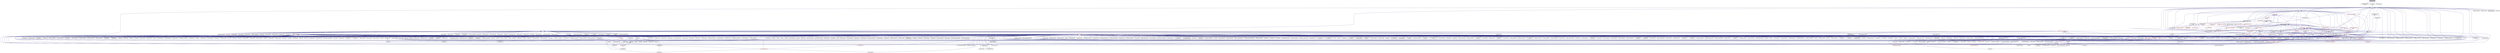 digraph "pack_traversal.hpp"
{
  edge [fontname="Helvetica",fontsize="10",labelfontname="Helvetica",labelfontsize="10"];
  node [fontname="Helvetica",fontsize="10",shape=record];
  Node42 [label="pack_traversal.hpp",height=0.2,width=0.4,color="black", fillcolor="grey75", style="filled", fontcolor="black"];
  Node42 -> Node43 [dir="back",color="midnightblue",fontsize="10",style="solid",fontname="Helvetica"];
  Node43 [label="cxx11_sfinae_expression\l_complete.cpp",height=0.2,width=0.4,color="black", fillcolor="white", style="filled",URL="$d4/d07/cxx11__sfinae__expression__complete_8cpp.html"];
  Node42 -> Node44 [dir="back",color="midnightblue",fontsize="10",style="solid",fontname="Helvetica"];
  Node44 [label="unwrap_impl.hpp",height=0.2,width=0.4,color="black", fillcolor="white", style="filled",URL="$d8/d80/unwrap__impl_8hpp.html"];
  Node44 -> Node45 [dir="back",color="midnightblue",fontsize="10",style="solid",fontname="Helvetica"];
  Node45 [label="unwrap.hpp",height=0.2,width=0.4,color="black", fillcolor="white", style="filled",URL="$d0/d06/unwrap_8hpp.html"];
  Node45 -> Node46 [dir="back",color="midnightblue",fontsize="10",style="solid",fontname="Helvetica"];
  Node46 [label="allgather.cpp",height=0.2,width=0.4,color="black", fillcolor="white", style="filled",URL="$d7/d06/allgather_8cpp.html"];
  Node45 -> Node47 [dir="back",color="midnightblue",fontsize="10",style="solid",fontname="Helvetica"];
  Node47 [label="fibonacci_dataflow.cpp",height=0.2,width=0.4,color="black", fillcolor="white", style="filled",URL="$df/d3d/fibonacci__dataflow_8cpp.html"];
  Node45 -> Node48 [dir="back",color="midnightblue",fontsize="10",style="solid",fontname="Helvetica"];
  Node48 [label="fibonacci_futures_distributed.cpp",height=0.2,width=0.4,color="black", fillcolor="white", style="filled",URL="$d1/dc9/fibonacci__futures__distributed_8cpp.html"];
  Node45 -> Node49 [dir="back",color="midnightblue",fontsize="10",style="solid",fontname="Helvetica"];
  Node49 [label="block_executor.hpp",height=0.2,width=0.4,color="black", fillcolor="white", style="filled",URL="$dc/d6f/block__executor_8hpp.html"];
  Node49 -> Node50 [dir="back",color="midnightblue",fontsize="10",style="solid",fontname="Helvetica"];
  Node50 [label="block_allocator.hpp",height=0.2,width=0.4,color="black", fillcolor="white", style="filled",URL="$d9/d7a/block__allocator_8hpp.html"];
  Node50 -> Node51 [dir="back",color="midnightblue",fontsize="10",style="solid",fontname="Helvetica"];
  Node51 [label="host.hpp",height=0.2,width=0.4,color="black", fillcolor="white", style="filled",URL="$dd/d78/host_8hpp.html"];
  Node51 -> Node52 [dir="back",color="midnightblue",fontsize="10",style="solid",fontname="Helvetica"];
  Node52 [label="compute.hpp",height=0.2,width=0.4,color="red", fillcolor="white", style="filled",URL="$df/dd0/compute_8hpp.html"];
  Node52 -> Node53 [dir="back",color="midnightblue",fontsize="10",style="solid",fontname="Helvetica"];
  Node53 [label="cublas_matmul.cpp",height=0.2,width=0.4,color="black", fillcolor="white", style="filled",URL="$dd/d84/cublas__matmul_8cpp.html"];
  Node52 -> Node54 [dir="back",color="midnightblue",fontsize="10",style="solid",fontname="Helvetica"];
  Node54 [label="synchronize.cpp",height=0.2,width=0.4,color="black", fillcolor="white", style="filled",URL="$da/da2/synchronize_8cpp.html"];
  Node52 -> Node55 [dir="back",color="midnightblue",fontsize="10",style="solid",fontname="Helvetica"];
  Node55 [label="stream.cpp",height=0.2,width=0.4,color="black", fillcolor="white", style="filled",URL="$da/d5f/stream_8cpp.html"];
  Node49 -> Node51 [dir="back",color="midnightblue",fontsize="10",style="solid",fontname="Helvetica"];
  Node45 -> Node59 [dir="back",color="midnightblue",fontsize="10",style="solid",fontname="Helvetica"];
  Node59 [label="util.hpp",height=0.2,width=0.4,color="black", fillcolor="white", style="filled",URL="$df/d72/include_2util_8hpp.html"];
  Node59 -> Node60 [dir="back",color="midnightblue",fontsize="10",style="solid",fontname="Helvetica"];
  Node60 [label="1d_stencil_4_throttle.cpp",height=0.2,width=0.4,color="black", fillcolor="white", style="filled",URL="$d6/de5/1d__stencil__4__throttle_8cpp.html"];
  Node59 -> Node61 [dir="back",color="midnightblue",fontsize="10",style="solid",fontname="Helvetica"];
  Node61 [label="allgather_and_gate.hpp",height=0.2,width=0.4,color="black", fillcolor="white", style="filled",URL="$d9/dbb/allgather__and__gate_8hpp.html"];
  Node61 -> Node62 [dir="back",color="midnightblue",fontsize="10",style="solid",fontname="Helvetica"];
  Node62 [label="allgather_module.cpp",height=0.2,width=0.4,color="black", fillcolor="white", style="filled",URL="$df/de4/allgather__module_8cpp.html"];
  Node61 -> Node63 [dir="back",color="midnightblue",fontsize="10",style="solid",fontname="Helvetica"];
  Node63 [label="allgather_and_gate.cpp",height=0.2,width=0.4,color="black", fillcolor="white", style="filled",URL="$d1/d56/allgather__and__gate_8cpp.html"];
  Node61 -> Node64 [dir="back",color="midnightblue",fontsize="10",style="solid",fontname="Helvetica"];
  Node64 [label="ag_client.cpp",height=0.2,width=0.4,color="black", fillcolor="white", style="filled",URL="$d4/d5d/ag__client_8cpp.html"];
  Node59 -> Node63 [dir="back",color="midnightblue",fontsize="10",style="solid",fontname="Helvetica"];
  Node59 -> Node65 [dir="back",color="midnightblue",fontsize="10",style="solid",fontname="Helvetica"];
  Node65 [label="apex_balance.cpp",height=0.2,width=0.4,color="black", fillcolor="white", style="filled",URL="$d4/d8e/apex__balance_8cpp.html"];
  Node59 -> Node66 [dir="back",color="midnightblue",fontsize="10",style="solid",fontname="Helvetica"];
  Node66 [label="apex_fibonacci.cpp",height=0.2,width=0.4,color="black", fillcolor="white", style="filled",URL="$de/de1/apex__fibonacci_8cpp.html"];
  Node59 -> Node67 [dir="back",color="midnightblue",fontsize="10",style="solid",fontname="Helvetica"];
  Node67 [label="apex_policy_engine\l_active_thread_count.cpp",height=0.2,width=0.4,color="black", fillcolor="white", style="filled",URL="$d5/d01/apex__policy__engine__active__thread__count_8cpp.html"];
  Node59 -> Node68 [dir="back",color="midnightblue",fontsize="10",style="solid",fontname="Helvetica"];
  Node68 [label="apex_policy_engine\l_events.cpp",height=0.2,width=0.4,color="black", fillcolor="white", style="filled",URL="$df/d0f/apex__policy__engine__events_8cpp.html"];
  Node59 -> Node69 [dir="back",color="midnightblue",fontsize="10",style="solid",fontname="Helvetica"];
  Node69 [label="apex_policy_engine\l_periodic.cpp",height=0.2,width=0.4,color="black", fillcolor="white", style="filled",URL="$d5/d7b/apex__policy__engine__periodic_8cpp.html"];
  Node59 -> Node70 [dir="back",color="midnightblue",fontsize="10",style="solid",fontname="Helvetica"];
  Node70 [label="async_io_low_level.cpp",height=0.2,width=0.4,color="black", fillcolor="white", style="filled",URL="$dc/d10/async__io__low__level_8cpp.html"];
  Node59 -> Node71 [dir="back",color="midnightblue",fontsize="10",style="solid",fontname="Helvetica"];
  Node71 [label="sine.cpp",height=0.2,width=0.4,color="black", fillcolor="white", style="filled",URL="$d5/dd8/sine_8cpp.html"];
  Node59 -> Node72 [dir="back",color="midnightblue",fontsize="10",style="solid",fontname="Helvetica"];
  Node72 [label="factorial.cpp",height=0.2,width=0.4,color="black", fillcolor="white", style="filled",URL="$d9/d00/factorial_8cpp.html"];
  Node59 -> Node73 [dir="back",color="midnightblue",fontsize="10",style="solid",fontname="Helvetica"];
  Node73 [label="fibonacci.cpp",height=0.2,width=0.4,color="black", fillcolor="white", style="filled",URL="$d9/d89/fibonacci_8cpp.html"];
  Node59 -> Node74 [dir="back",color="midnightblue",fontsize="10",style="solid",fontname="Helvetica"];
  Node74 [label="fibonacci_await.cpp",height=0.2,width=0.4,color="black", fillcolor="white", style="filled",URL="$dc/d1c/fibonacci__await_8cpp.html"];
  Node59 -> Node47 [dir="back",color="midnightblue",fontsize="10",style="solid",fontname="Helvetica"];
  Node59 -> Node75 [dir="back",color="midnightblue",fontsize="10",style="solid",fontname="Helvetica"];
  Node75 [label="fibonacci_futures.cpp",height=0.2,width=0.4,color="black", fillcolor="white", style="filled",URL="$d6/de3/fibonacci__futures_8cpp.html"];
  Node59 -> Node48 [dir="back",color="midnightblue",fontsize="10",style="solid",fontname="Helvetica"];
  Node59 -> Node76 [dir="back",color="midnightblue",fontsize="10",style="solid",fontname="Helvetica"];
  Node76 [label="fibonacci_one.cpp",height=0.2,width=0.4,color="black", fillcolor="white", style="filled",URL="$d8/d78/fibonacci__one_8cpp.html"];
  Node59 -> Node77 [dir="back",color="midnightblue",fontsize="10",style="solid",fontname="Helvetica"];
  Node77 [label="fractals.cpp",height=0.2,width=0.4,color="black", fillcolor="white", style="filled",URL="$d8/d58/fractals_8cpp.html"];
  Node59 -> Node78 [dir="back",color="midnightblue",fontsize="10",style="solid",fontname="Helvetica"];
  Node78 [label="fractals_executor.cpp",height=0.2,width=0.4,color="black", fillcolor="white", style="filled",URL="$d9/da9/fractals__executor_8cpp.html"];
  Node59 -> Node79 [dir="back",color="midnightblue",fontsize="10",style="solid",fontname="Helvetica"];
  Node79 [label="fractals_struct.cpp",height=0.2,width=0.4,color="black", fillcolor="white", style="filled",URL="$d8/d2f/fractals__struct_8cpp.html"];
  Node59 -> Node80 [dir="back",color="midnightblue",fontsize="10",style="solid",fontname="Helvetica"];
  Node80 [label="interval_timer.cpp",height=0.2,width=0.4,color="black", fillcolor="white", style="filled",URL="$de/df1/examples_2quickstart_2interval__timer_8cpp.html"];
  Node59 -> Node81 [dir="back",color="midnightblue",fontsize="10",style="solid",fontname="Helvetica"];
  Node81 [label="sierpinski.cpp",height=0.2,width=0.4,color="black", fillcolor="white", style="filled",URL="$d3/d7e/sierpinski_8cpp.html"];
  Node59 -> Node82 [dir="back",color="midnightblue",fontsize="10",style="solid",fontname="Helvetica"];
  Node82 [label="spell_check_file.cpp",height=0.2,width=0.4,color="black", fillcolor="white", style="filled",URL="$df/df7/spell__check__file_8cpp.html"];
  Node59 -> Node83 [dir="back",color="midnightblue",fontsize="10",style="solid",fontname="Helvetica"];
  Node83 [label="spell_check_simple.cpp",height=0.2,width=0.4,color="black", fillcolor="white", style="filled",URL="$dd/d54/spell__check__simple_8cpp.html"];
  Node59 -> Node84 [dir="back",color="midnightblue",fontsize="10",style="solid",fontname="Helvetica"];
  Node84 [label="thread_aware_timer.cpp",height=0.2,width=0.4,color="black", fillcolor="white", style="filled",URL="$df/d11/examples_2thread__aware__timer_2thread__aware__timer_8cpp.html"];
  Node59 -> Node85 [dir="back",color="midnightblue",fontsize="10",style="solid",fontname="Helvetica"];
  Node85 [label="hpx.hpp",height=0.2,width=0.4,color="red", fillcolor="white", style="filled",URL="$d0/daa/hpx_8hpp.html"];
  Node85 -> Node86 [dir="back",color="midnightblue",fontsize="10",style="solid",fontname="Helvetica"];
  Node86 [label="1d_stencil_1.cpp",height=0.2,width=0.4,color="black", fillcolor="white", style="filled",URL="$d2/db1/1d__stencil__1_8cpp.html"];
  Node85 -> Node87 [dir="back",color="midnightblue",fontsize="10",style="solid",fontname="Helvetica"];
  Node87 [label="1d_stencil_2.cpp",height=0.2,width=0.4,color="black", fillcolor="white", style="filled",URL="$d3/dd1/1d__stencil__2_8cpp.html"];
  Node85 -> Node88 [dir="back",color="midnightblue",fontsize="10",style="solid",fontname="Helvetica"];
  Node88 [label="1d_stencil_3.cpp",height=0.2,width=0.4,color="black", fillcolor="white", style="filled",URL="$db/d19/1d__stencil__3_8cpp.html"];
  Node85 -> Node89 [dir="back",color="midnightblue",fontsize="10",style="solid",fontname="Helvetica"];
  Node89 [label="1d_stencil_4.cpp",height=0.2,width=0.4,color="black", fillcolor="white", style="filled",URL="$d1/d7d/1d__stencil__4_8cpp.html"];
  Node85 -> Node90 [dir="back",color="midnightblue",fontsize="10",style="solid",fontname="Helvetica"];
  Node90 [label="1d_stencil_4_parallel.cpp",height=0.2,width=0.4,color="black", fillcolor="white", style="filled",URL="$d6/d05/1d__stencil__4__parallel_8cpp.html"];
  Node85 -> Node91 [dir="back",color="midnightblue",fontsize="10",style="solid",fontname="Helvetica"];
  Node91 [label="1d_stencil_4_repart.cpp",height=0.2,width=0.4,color="black", fillcolor="white", style="filled",URL="$d0/d6b/1d__stencil__4__repart_8cpp.html"];
  Node85 -> Node60 [dir="back",color="midnightblue",fontsize="10",style="solid",fontname="Helvetica"];
  Node85 -> Node92 [dir="back",color="midnightblue",fontsize="10",style="solid",fontname="Helvetica"];
  Node92 [label="1d_stencil_5.cpp",height=0.2,width=0.4,color="black", fillcolor="white", style="filled",URL="$d7/d2a/1d__stencil__5_8cpp.html"];
  Node85 -> Node93 [dir="back",color="midnightblue",fontsize="10",style="solid",fontname="Helvetica"];
  Node93 [label="1d_stencil_6.cpp",height=0.2,width=0.4,color="black", fillcolor="white", style="filled",URL="$db/de7/1d__stencil__6_8cpp.html"];
  Node85 -> Node94 [dir="back",color="midnightblue",fontsize="10",style="solid",fontname="Helvetica"];
  Node94 [label="1d_stencil_7.cpp",height=0.2,width=0.4,color="black", fillcolor="white", style="filled",URL="$d4/d5a/1d__stencil__7_8cpp.html"];
  Node85 -> Node95 [dir="back",color="midnightblue",fontsize="10",style="solid",fontname="Helvetica"];
  Node95 [label="1d_stencil_8.cpp",height=0.2,width=0.4,color="black", fillcolor="white", style="filled",URL="$df/de0/1d__stencil__8_8cpp.html"];
  Node85 -> Node96 [dir="back",color="midnightblue",fontsize="10",style="solid",fontname="Helvetica"];
  Node96 [label="accumulator.cpp",height=0.2,width=0.4,color="black", fillcolor="white", style="filled",URL="$d1/d81/accumulator_8cpp.html"];
  Node85 -> Node97 [dir="back",color="midnightblue",fontsize="10",style="solid",fontname="Helvetica"];
  Node97 [label="accumulator.hpp",height=0.2,width=0.4,color="red", fillcolor="white", style="filled",URL="$d4/d9d/server_2accumulator_8hpp.html"];
  Node97 -> Node96 [dir="back",color="midnightblue",fontsize="10",style="solid",fontname="Helvetica"];
  Node85 -> Node100 [dir="back",color="midnightblue",fontsize="10",style="solid",fontname="Helvetica"];
  Node100 [label="template_function_accumulator.hpp",height=0.2,width=0.4,color="black", fillcolor="white", style="filled",URL="$d7/da6/server_2template__function__accumulator_8hpp.html"];
  Node100 -> Node101 [dir="back",color="midnightblue",fontsize="10",style="solid",fontname="Helvetica"];
  Node101 [label="template_function_accumulator.cpp",height=0.2,width=0.4,color="black", fillcolor="white", style="filled",URL="$d5/d02/template__function__accumulator_8cpp.html"];
  Node100 -> Node102 [dir="back",color="midnightblue",fontsize="10",style="solid",fontname="Helvetica"];
  Node102 [label="template_function_accumulator.hpp",height=0.2,width=0.4,color="red", fillcolor="white", style="filled",URL="$d3/de9/template__function__accumulator_8hpp.html"];
  Node85 -> Node104 [dir="back",color="midnightblue",fontsize="10",style="solid",fontname="Helvetica"];
  Node104 [label="template_accumulator.cpp",height=0.2,width=0.4,color="black", fillcolor="white", style="filled",URL="$d0/d4a/template__accumulator_8cpp.html"];
  Node85 -> Node101 [dir="back",color="midnightblue",fontsize="10",style="solid",fontname="Helvetica"];
  Node85 -> Node102 [dir="back",color="midnightblue",fontsize="10",style="solid",fontname="Helvetica"];
  Node85 -> Node62 [dir="back",color="midnightblue",fontsize="10",style="solid",fontname="Helvetica"];
  Node85 -> Node46 [dir="back",color="midnightblue",fontsize="10",style="solid",fontname="Helvetica"];
  Node85 -> Node63 [dir="back",color="midnightblue",fontsize="10",style="solid",fontname="Helvetica"];
  Node85 -> Node64 [dir="back",color="midnightblue",fontsize="10",style="solid",fontname="Helvetica"];
  Node85 -> Node105 [dir="back",color="midnightblue",fontsize="10",style="solid",fontname="Helvetica"];
  Node105 [label="hpx_thread_phase.cpp",height=0.2,width=0.4,color="black", fillcolor="white", style="filled",URL="$d5/dca/hpx__thread__phase_8cpp.html"];
  Node85 -> Node106 [dir="back",color="midnightblue",fontsize="10",style="solid",fontname="Helvetica"];
  Node106 [label="os_thread_num.cpp",height=0.2,width=0.4,color="black", fillcolor="white", style="filled",URL="$d2/dfb/os__thread__num_8cpp.html"];
  Node85 -> Node107 [dir="back",color="midnightblue",fontsize="10",style="solid",fontname="Helvetica"];
  Node107 [label="cancelable_action.cpp",height=0.2,width=0.4,color="black", fillcolor="white", style="filled",URL="$d5/d0c/cancelable__action_8cpp.html"];
  Node85 -> Node108 [dir="back",color="midnightblue",fontsize="10",style="solid",fontname="Helvetica"];
  Node108 [label="cancelable_action.hpp",height=0.2,width=0.4,color="black", fillcolor="white", style="filled",URL="$d5/d4d/server_2cancelable__action_8hpp.html"];
  Node108 -> Node107 [dir="back",color="midnightblue",fontsize="10",style="solid",fontname="Helvetica"];
  Node108 -> Node109 [dir="back",color="midnightblue",fontsize="10",style="solid",fontname="Helvetica"];
  Node109 [label="cancelable_action.hpp",height=0.2,width=0.4,color="red", fillcolor="white", style="filled",URL="$d0/da3/stubs_2cancelable__action_8hpp.html"];
  Node85 -> Node109 [dir="back",color="midnightblue",fontsize="10",style="solid",fontname="Helvetica"];
  Node85 -> Node111 [dir="back",color="midnightblue",fontsize="10",style="solid",fontname="Helvetica"];
  Node111 [label="cancelable_action_client.cpp",height=0.2,width=0.4,color="black", fillcolor="white", style="filled",URL="$d1/db8/cancelable__action__client_8cpp.html"];
  Node85 -> Node53 [dir="back",color="midnightblue",fontsize="10",style="solid",fontname="Helvetica"];
  Node85 -> Node112 [dir="back",color="midnightblue",fontsize="10",style="solid",fontname="Helvetica"];
  Node112 [label="win_perf_counters.cpp",height=0.2,width=0.4,color="black", fillcolor="white", style="filled",URL="$d8/d11/win__perf__counters_8cpp.html"];
  Node85 -> Node113 [dir="back",color="midnightblue",fontsize="10",style="solid",fontname="Helvetica"];
  Node113 [label="win_perf_counters.hpp",height=0.2,width=0.4,color="black", fillcolor="white", style="filled",URL="$d5/da7/win__perf__counters_8hpp.html"];
  Node85 -> Node114 [dir="back",color="midnightblue",fontsize="10",style="solid",fontname="Helvetica"];
  Node114 [label="hello_world_component.hpp",height=0.2,width=0.4,color="red", fillcolor="white", style="filled",URL="$df/df0/hello__world__component_8hpp.html"];
  Node85 -> Node117 [dir="back",color="midnightblue",fontsize="10",style="solid",fontname="Helvetica"];
  Node117 [label="interpolate1d.cpp",height=0.2,width=0.4,color="black", fillcolor="white", style="filled",URL="$d0/d05/interpolate1d_8cpp.html"];
  Node85 -> Node118 [dir="back",color="midnightblue",fontsize="10",style="solid",fontname="Helvetica"];
  Node118 [label="partition.hpp",height=0.2,width=0.4,color="black", fillcolor="white", style="filled",URL="$d0/d7a/examples_2interpolate1d_2interpolate1d_2partition_8hpp.html"];
  Node118 -> Node117 [dir="back",color="midnightblue",fontsize="10",style="solid",fontname="Helvetica"];
  Node118 -> Node119 [dir="back",color="midnightblue",fontsize="10",style="solid",fontname="Helvetica"];
  Node119 [label="interpolate1d.hpp",height=0.2,width=0.4,color="red", fillcolor="white", style="filled",URL="$d4/dc7/interpolate1d_8hpp.html"];
  Node119 -> Node117 [dir="back",color="midnightblue",fontsize="10",style="solid",fontname="Helvetica"];
  Node85 -> Node121 [dir="back",color="midnightblue",fontsize="10",style="solid",fontname="Helvetica"];
  Node121 [label="partition.hpp",height=0.2,width=0.4,color="black", fillcolor="white", style="filled",URL="$d0/dff/examples_2interpolate1d_2interpolate1d_2server_2partition_8hpp.html"];
  Node121 -> Node118 [dir="back",color="midnightblue",fontsize="10",style="solid",fontname="Helvetica"];
  Node121 -> Node122 [dir="back",color="midnightblue",fontsize="10",style="solid",fontname="Helvetica"];
  Node122 [label="partition.cpp",height=0.2,width=0.4,color="black", fillcolor="white", style="filled",URL="$d0/d4f/examples_2interpolate1d_2interpolate1d_2server_2partition_8cpp.html"];
  Node85 -> Node119 [dir="back",color="midnightblue",fontsize="10",style="solid",fontname="Helvetica"];
  Node85 -> Node123 [dir="back",color="midnightblue",fontsize="10",style="solid",fontname="Helvetica"];
  Node123 [label="read_values.cpp",height=0.2,width=0.4,color="black", fillcolor="white", style="filled",URL="$d0/d8c/interpolate1d_2interpolate1d_2read__values_8cpp.html"];
  Node85 -> Node122 [dir="back",color="midnightblue",fontsize="10",style="solid",fontname="Helvetica"];
  Node85 -> Node124 [dir="back",color="midnightblue",fontsize="10",style="solid",fontname="Helvetica"];
  Node124 [label="jacobi.cpp",height=0.2,width=0.4,color="black", fillcolor="white", style="filled",URL="$d2/d27/jacobi_8cpp.html"];
  Node85 -> Node125 [dir="back",color="midnightblue",fontsize="10",style="solid",fontname="Helvetica"];
  Node125 [label="grid.cpp",height=0.2,width=0.4,color="black", fillcolor="white", style="filled",URL="$d6/d1b/jacobi__component_2grid_8cpp.html"];
  Node85 -> Node126 [dir="back",color="midnightblue",fontsize="10",style="solid",fontname="Helvetica"];
  Node126 [label="row.cpp",height=0.2,width=0.4,color="black", fillcolor="white", style="filled",URL="$d3/d86/server_2row_8cpp.html"];
  Node85 -> Node127 [dir="back",color="midnightblue",fontsize="10",style="solid",fontname="Helvetica"];
  Node127 [label="solver.cpp",height=0.2,width=0.4,color="black", fillcolor="white", style="filled",URL="$d6/d94/solver_8cpp.html"];
  Node85 -> Node128 [dir="back",color="midnightblue",fontsize="10",style="solid",fontname="Helvetica"];
  Node128 [label="stencil_iterator.cpp",height=0.2,width=0.4,color="black", fillcolor="white", style="filled",URL="$d6/de1/server_2stencil__iterator_8cpp.html"];
  Node85 -> Node129 [dir="back",color="midnightblue",fontsize="10",style="solid",fontname="Helvetica"];
  Node129 [label="stencil_iterator.cpp",height=0.2,width=0.4,color="black", fillcolor="white", style="filled",URL="$d7/d71/stencil__iterator_8cpp.html"];
  Node85 -> Node130 [dir="back",color="midnightblue",fontsize="10",style="solid",fontname="Helvetica"];
  Node130 [label="jacobi.cpp",height=0.2,width=0.4,color="black", fillcolor="white", style="filled",URL="$d3/d44/smp_2jacobi_8cpp.html"];
  Node85 -> Node131 [dir="back",color="midnightblue",fontsize="10",style="solid",fontname="Helvetica"];
  Node131 [label="jacobi_hpx.cpp",height=0.2,width=0.4,color="black", fillcolor="white", style="filled",URL="$d8/d72/jacobi__hpx_8cpp.html"];
  Node85 -> Node132 [dir="back",color="midnightblue",fontsize="10",style="solid",fontname="Helvetica"];
  Node132 [label="jacobi_nonuniform.cpp",height=0.2,width=0.4,color="black", fillcolor="white", style="filled",URL="$dd/ddc/jacobi__nonuniform_8cpp.html"];
  Node85 -> Node133 [dir="back",color="midnightblue",fontsize="10",style="solid",fontname="Helvetica"];
  Node133 [label="jacobi_nonuniform_hpx.cpp",height=0.2,width=0.4,color="black", fillcolor="white", style="filled",URL="$de/d56/jacobi__nonuniform__hpx_8cpp.html"];
  Node85 -> Node134 [dir="back",color="midnightblue",fontsize="10",style="solid",fontname="Helvetica"];
  Node134 [label="nqueen.cpp",height=0.2,width=0.4,color="black", fillcolor="white", style="filled",URL="$db/dca/nqueen_8cpp.html"];
  Node85 -> Node135 [dir="back",color="midnightblue",fontsize="10",style="solid",fontname="Helvetica"];
  Node135 [label="nqueen.hpp",height=0.2,width=0.4,color="red", fillcolor="white", style="filled",URL="$de/d58/server_2nqueen_8hpp.html"];
  Node135 -> Node134 [dir="back",color="midnightblue",fontsize="10",style="solid",fontname="Helvetica"];
  Node85 -> Node138 [dir="back",color="midnightblue",fontsize="10",style="solid",fontname="Helvetica"];
  Node138 [label="nqueen_client.cpp",height=0.2,width=0.4,color="black", fillcolor="white", style="filled",URL="$d3/d5e/nqueen__client_8cpp.html"];
  Node85 -> Node139 [dir="back",color="midnightblue",fontsize="10",style="solid",fontname="Helvetica"];
  Node139 [label="sine.cpp",height=0.2,width=0.4,color="black", fillcolor="white", style="filled",URL="$d3/d0d/server_2sine_8cpp.html"];
  Node85 -> Node140 [dir="back",color="midnightblue",fontsize="10",style="solid",fontname="Helvetica"];
  Node140 [label="sine.hpp",height=0.2,width=0.4,color="black", fillcolor="white", style="filled",URL="$d8/dac/sine_8hpp.html"];
  Node140 -> Node139 [dir="back",color="midnightblue",fontsize="10",style="solid",fontname="Helvetica"];
  Node140 -> Node71 [dir="back",color="midnightblue",fontsize="10",style="solid",fontname="Helvetica"];
  Node85 -> Node71 [dir="back",color="midnightblue",fontsize="10",style="solid",fontname="Helvetica"];
  Node85 -> Node141 [dir="back",color="midnightblue",fontsize="10",style="solid",fontname="Helvetica"];
  Node141 [label="sine_client.cpp",height=0.2,width=0.4,color="black", fillcolor="white", style="filled",URL="$db/d62/sine__client_8cpp.html"];
  Node85 -> Node142 [dir="back",color="midnightblue",fontsize="10",style="solid",fontname="Helvetica"];
  Node142 [label="qt.cpp",height=0.2,width=0.4,color="black", fillcolor="white", style="filled",URL="$df/d90/qt_8cpp.html"];
  Node85 -> Node143 [dir="back",color="midnightblue",fontsize="10",style="solid",fontname="Helvetica"];
  Node143 [label="queue_client.cpp",height=0.2,width=0.4,color="black", fillcolor="white", style="filled",URL="$d7/d96/queue__client_8cpp.html"];
  Node85 -> Node144 [dir="back",color="midnightblue",fontsize="10",style="solid",fontname="Helvetica"];
  Node144 [label="customize_async.cpp",height=0.2,width=0.4,color="black", fillcolor="white", style="filled",URL="$d0/d82/customize__async_8cpp.html"];
  Node85 -> Node145 [dir="back",color="midnightblue",fontsize="10",style="solid",fontname="Helvetica"];
  Node145 [label="data_actions.cpp",height=0.2,width=0.4,color="black", fillcolor="white", style="filled",URL="$dc/d68/data__actions_8cpp.html"];
  Node85 -> Node146 [dir="back",color="midnightblue",fontsize="10",style="solid",fontname="Helvetica"];
  Node146 [label="error_handling.cpp",height=0.2,width=0.4,color="black", fillcolor="white", style="filled",URL="$d9/d96/error__handling_8cpp.html"];
  Node85 -> Node147 [dir="back",color="midnightblue",fontsize="10",style="solid",fontname="Helvetica"];
  Node147 [label="event_synchronization.cpp",height=0.2,width=0.4,color="black", fillcolor="white", style="filled",URL="$d0/d35/event__synchronization_8cpp.html"];
  Node85 -> Node72 [dir="back",color="midnightblue",fontsize="10",style="solid",fontname="Helvetica"];
  Node85 -> Node148 [dir="back",color="midnightblue",fontsize="10",style="solid",fontname="Helvetica"];
  Node148 [label="file_serialization.cpp",height=0.2,width=0.4,color="black", fillcolor="white", style="filled",URL="$de/d58/file__serialization_8cpp.html"];
  Node85 -> Node149 [dir="back",color="midnightblue",fontsize="10",style="solid",fontname="Helvetica"];
  Node149 [label="init_globally.cpp",height=0.2,width=0.4,color="black", fillcolor="white", style="filled",URL="$d6/dad/init__globally_8cpp.html"];
  Node85 -> Node150 [dir="back",color="midnightblue",fontsize="10",style="solid",fontname="Helvetica"];
  Node150 [label="interest_calculator.cpp",height=0.2,width=0.4,color="black", fillcolor="white", style="filled",URL="$d2/d86/interest__calculator_8cpp.html"];
  Node85 -> Node151 [dir="back",color="midnightblue",fontsize="10",style="solid",fontname="Helvetica"];
  Node151 [label="non_atomic_rma.cpp",height=0.2,width=0.4,color="black", fillcolor="white", style="filled",URL="$d7/d8b/non__atomic__rma_8cpp.html"];
  Node85 -> Node152 [dir="back",color="midnightblue",fontsize="10",style="solid",fontname="Helvetica"];
  Node152 [label="partitioned_vector\l_spmd_foreach.cpp",height=0.2,width=0.4,color="black", fillcolor="white", style="filled",URL="$db/d7c/partitioned__vector__spmd__foreach_8cpp.html"];
  Node85 -> Node153 [dir="back",color="midnightblue",fontsize="10",style="solid",fontname="Helvetica"];
  Node153 [label="pipeline1.cpp",height=0.2,width=0.4,color="black", fillcolor="white", style="filled",URL="$d5/d77/pipeline1_8cpp.html"];
  Node85 -> Node154 [dir="back",color="midnightblue",fontsize="10",style="solid",fontname="Helvetica"];
  Node154 [label="quicksort.cpp",height=0.2,width=0.4,color="black", fillcolor="white", style="filled",URL="$d3/d1e/quicksort_8cpp.html"];
  Node85 -> Node155 [dir="back",color="midnightblue",fontsize="10",style="solid",fontname="Helvetica"];
  Node155 [label="receive_buffer.cpp",height=0.2,width=0.4,color="black", fillcolor="white", style="filled",URL="$d7/d10/receive__buffer_8cpp.html"];
  Node85 -> Node156 [dir="back",color="midnightblue",fontsize="10",style="solid",fontname="Helvetica"];
  Node156 [label="safe_object.cpp",height=0.2,width=0.4,color="black", fillcolor="white", style="filled",URL="$dd/d52/safe__object_8cpp.html"];
  Node85 -> Node157 [dir="back",color="midnightblue",fontsize="10",style="solid",fontname="Helvetica"];
  Node157 [label="sort_by_key_demo.cpp",height=0.2,width=0.4,color="black", fillcolor="white", style="filled",URL="$da/d20/sort__by__key__demo_8cpp.html"];
  Node85 -> Node158 [dir="back",color="midnightblue",fontsize="10",style="solid",fontname="Helvetica"];
  Node158 [label="timed_wake.cpp",height=0.2,width=0.4,color="black", fillcolor="white", style="filled",URL="$d8/df9/timed__wake_8cpp.html"];
  Node85 -> Node159 [dir="back",color="midnightblue",fontsize="10",style="solid",fontname="Helvetica"];
  Node159 [label="vector_counting_dotproduct.cpp",height=0.2,width=0.4,color="black", fillcolor="white", style="filled",URL="$df/de9/vector__counting__dotproduct_8cpp.html"];
  Node85 -> Node160 [dir="back",color="midnightblue",fontsize="10",style="solid",fontname="Helvetica"];
  Node160 [label="vector_zip_dotproduct.cpp",height=0.2,width=0.4,color="black", fillcolor="white", style="filled",URL="$dc/d18/vector__zip__dotproduct_8cpp.html"];
  Node85 -> Node161 [dir="back",color="midnightblue",fontsize="10",style="solid",fontname="Helvetica"];
  Node161 [label="zerocopy_rdma.cpp",height=0.2,width=0.4,color="black", fillcolor="white", style="filled",URL="$d1/dad/zerocopy__rdma_8cpp.html"];
  Node85 -> Node162 [dir="back",color="midnightblue",fontsize="10",style="solid",fontname="Helvetica"];
  Node162 [label="random_mem_access.cpp",height=0.2,width=0.4,color="black", fillcolor="white", style="filled",URL="$d1/d51/random__mem__access_8cpp.html"];
  Node85 -> Node163 [dir="back",color="midnightblue",fontsize="10",style="solid",fontname="Helvetica"];
  Node163 [label="random_mem_access.hpp",height=0.2,width=0.4,color="red", fillcolor="white", style="filled",URL="$d0/d19/server_2random__mem__access_8hpp.html"];
  Node163 -> Node162 [dir="back",color="midnightblue",fontsize="10",style="solid",fontname="Helvetica"];
  Node85 -> Node166 [dir="back",color="midnightblue",fontsize="10",style="solid",fontname="Helvetica"];
  Node166 [label="random_mem_access_client.cpp",height=0.2,width=0.4,color="black", fillcolor="white", style="filled",URL="$df/d1b/random__mem__access__client_8cpp.html"];
  Node85 -> Node167 [dir="back",color="midnightblue",fontsize="10",style="solid",fontname="Helvetica"];
  Node167 [label="oversubscribing_resource\l_partitioner.cpp",height=0.2,width=0.4,color="black", fillcolor="white", style="filled",URL="$dd/dee/oversubscribing__resource__partitioner_8cpp.html"];
  Node85 -> Node168 [dir="back",color="midnightblue",fontsize="10",style="solid",fontname="Helvetica"];
  Node168 [label="simple_resource_partitioner.cpp",height=0.2,width=0.4,color="black", fillcolor="white", style="filled",URL="$d5/df9/simple__resource__partitioner_8cpp.html"];
  Node85 -> Node169 [dir="back",color="midnightblue",fontsize="10",style="solid",fontname="Helvetica"];
  Node169 [label="dimension.hpp",height=0.2,width=0.4,color="red", fillcolor="white", style="filled",URL="$d6/d39/sheneos_2sheneos_2dimension_8hpp.html"];
  Node169 -> Node175 [dir="back",color="midnightblue",fontsize="10",style="solid",fontname="Helvetica"];
  Node175 [label="partition3d.hpp",height=0.2,width=0.4,color="black", fillcolor="white", style="filled",URL="$dd/dbf/server_2partition3d_8hpp.html"];
  Node175 -> Node176 [dir="back",color="midnightblue",fontsize="10",style="solid",fontname="Helvetica"];
  Node176 [label="partition3d.hpp",height=0.2,width=0.4,color="black", fillcolor="white", style="filled",URL="$d1/d50/partition3d_8hpp.html"];
  Node176 -> Node172 [dir="back",color="midnightblue",fontsize="10",style="solid",fontname="Helvetica"];
  Node172 [label="interpolator.cpp",height=0.2,width=0.4,color="black", fillcolor="white", style="filled",URL="$d5/d02/interpolator_8cpp.html"];
  Node176 -> Node177 [dir="back",color="midnightblue",fontsize="10",style="solid",fontname="Helvetica"];
  Node177 [label="interpolator.hpp",height=0.2,width=0.4,color="red", fillcolor="white", style="filled",URL="$dc/d3b/interpolator_8hpp.html"];
  Node177 -> Node172 [dir="back",color="midnightblue",fontsize="10",style="solid",fontname="Helvetica"];
  Node177 -> Node180 [dir="back",color="midnightblue",fontsize="10",style="solid",fontname="Helvetica"];
  Node180 [label="sheneos_test.cpp",height=0.2,width=0.4,color="black", fillcolor="white", style="filled",URL="$d4/d6e/sheneos__test_8cpp.html"];
  Node175 -> Node174 [dir="back",color="midnightblue",fontsize="10",style="solid",fontname="Helvetica"];
  Node174 [label="partition3d.cpp",height=0.2,width=0.4,color="black", fillcolor="white", style="filled",URL="$de/d70/partition3d_8cpp.html"];
  Node85 -> Node172 [dir="back",color="midnightblue",fontsize="10",style="solid",fontname="Helvetica"];
  Node85 -> Node176 [dir="back",color="midnightblue",fontsize="10",style="solid",fontname="Helvetica"];
  Node85 -> Node175 [dir="back",color="midnightblue",fontsize="10",style="solid",fontname="Helvetica"];
  Node85 -> Node177 [dir="back",color="midnightblue",fontsize="10",style="solid",fontname="Helvetica"];
  Node85 -> Node181 [dir="back",color="midnightblue",fontsize="10",style="solid",fontname="Helvetica"];
  Node181 [label="configuration.hpp",height=0.2,width=0.4,color="red", fillcolor="white", style="filled",URL="$dc/d0a/configuration_8hpp.html"];
  Node181 -> Node177 [dir="back",color="midnightblue",fontsize="10",style="solid",fontname="Helvetica"];
  Node85 -> Node173 [dir="back",color="midnightblue",fontsize="10",style="solid",fontname="Helvetica"];
  Node173 [label="read_values.cpp",height=0.2,width=0.4,color="black", fillcolor="white", style="filled",URL="$d7/da4/sheneos_2sheneos_2read__values_8cpp.html"];
  Node85 -> Node174 [dir="back",color="midnightblue",fontsize="10",style="solid",fontname="Helvetica"];
  Node85 -> Node180 [dir="back",color="midnightblue",fontsize="10",style="solid",fontname="Helvetica"];
  Node85 -> Node183 [dir="back",color="midnightblue",fontsize="10",style="solid",fontname="Helvetica"];
  Node183 [label="startup_shutdown.cpp",height=0.2,width=0.4,color="black", fillcolor="white", style="filled",URL="$d3/dfc/server_2startup__shutdown_8cpp.html"];
  Node85 -> Node184 [dir="back",color="midnightblue",fontsize="10",style="solid",fontname="Helvetica"];
  Node184 [label="startup_shutdown.cpp",height=0.2,width=0.4,color="black", fillcolor="white", style="filled",URL="$d0/ddb/startup__shutdown_8cpp.html"];
  Node85 -> Node185 [dir="back",color="midnightblue",fontsize="10",style="solid",fontname="Helvetica"];
  Node185 [label="spin.cpp",height=0.2,width=0.4,color="black", fillcolor="white", style="filled",URL="$d7/df2/spin_8cpp.html"];
  Node85 -> Node186 [dir="back",color="midnightblue",fontsize="10",style="solid",fontname="Helvetica"];
  Node186 [label="throttle.cpp",height=0.2,width=0.4,color="black", fillcolor="white", style="filled",URL="$de/d56/server_2throttle_8cpp.html"];
  Node85 -> Node187 [dir="back",color="midnightblue",fontsize="10",style="solid",fontname="Helvetica"];
  Node187 [label="throttle.hpp",height=0.2,width=0.4,color="black", fillcolor="white", style="filled",URL="$db/dc9/server_2throttle_8hpp.html"];
  Node187 -> Node186 [dir="back",color="midnightblue",fontsize="10",style="solid",fontname="Helvetica"];
  Node187 -> Node188 [dir="back",color="midnightblue",fontsize="10",style="solid",fontname="Helvetica"];
  Node188 [label="throttle.hpp",height=0.2,width=0.4,color="black", fillcolor="white", style="filled",URL="$d5/dec/stubs_2throttle_8hpp.html"];
  Node188 -> Node189 [dir="back",color="midnightblue",fontsize="10",style="solid",fontname="Helvetica"];
  Node189 [label="throttle.hpp",height=0.2,width=0.4,color="red", fillcolor="white", style="filled",URL="$d2/d2e/throttle_8hpp.html"];
  Node189 -> Node190 [dir="back",color="midnightblue",fontsize="10",style="solid",fontname="Helvetica"];
  Node190 [label="throttle.cpp",height=0.2,width=0.4,color="black", fillcolor="white", style="filled",URL="$db/d02/throttle_8cpp.html"];
  Node85 -> Node188 [dir="back",color="midnightblue",fontsize="10",style="solid",fontname="Helvetica"];
  Node85 -> Node190 [dir="back",color="midnightblue",fontsize="10",style="solid",fontname="Helvetica"];
  Node85 -> Node189 [dir="back",color="midnightblue",fontsize="10",style="solid",fontname="Helvetica"];
  Node85 -> Node192 [dir="back",color="midnightblue",fontsize="10",style="solid",fontname="Helvetica"];
  Node192 [label="transpose_await.cpp",height=0.2,width=0.4,color="black", fillcolor="white", style="filled",URL="$de/d68/transpose__await_8cpp.html"];
  Node85 -> Node193 [dir="back",color="midnightblue",fontsize="10",style="solid",fontname="Helvetica"];
  Node193 [label="transpose_block.cpp",height=0.2,width=0.4,color="black", fillcolor="white", style="filled",URL="$d0/de1/transpose__block_8cpp.html"];
  Node85 -> Node194 [dir="back",color="midnightblue",fontsize="10",style="solid",fontname="Helvetica"];
  Node194 [label="transpose_block_numa.cpp",height=0.2,width=0.4,color="black", fillcolor="white", style="filled",URL="$dd/d3b/transpose__block__numa_8cpp.html"];
  Node85 -> Node195 [dir="back",color="midnightblue",fontsize="10",style="solid",fontname="Helvetica"];
  Node195 [label="transpose_serial.cpp",height=0.2,width=0.4,color="black", fillcolor="white", style="filled",URL="$db/d74/transpose__serial_8cpp.html"];
  Node85 -> Node196 [dir="back",color="midnightblue",fontsize="10",style="solid",fontname="Helvetica"];
  Node196 [label="transpose_serial_block.cpp",height=0.2,width=0.4,color="black", fillcolor="white", style="filled",URL="$d8/daa/transpose__serial__block_8cpp.html"];
  Node85 -> Node197 [dir="back",color="midnightblue",fontsize="10",style="solid",fontname="Helvetica"];
  Node197 [label="transpose_serial_vector.cpp",height=0.2,width=0.4,color="black", fillcolor="white", style="filled",URL="$d4/d04/transpose__serial__vector_8cpp.html"];
  Node85 -> Node198 [dir="back",color="midnightblue",fontsize="10",style="solid",fontname="Helvetica"];
  Node198 [label="transpose_smp.cpp",height=0.2,width=0.4,color="black", fillcolor="white", style="filled",URL="$d2/d99/transpose__smp_8cpp.html"];
  Node85 -> Node199 [dir="back",color="midnightblue",fontsize="10",style="solid",fontname="Helvetica"];
  Node199 [label="transpose_smp_block.cpp",height=0.2,width=0.4,color="black", fillcolor="white", style="filled",URL="$da/d4d/transpose__smp__block_8cpp.html"];
  Node85 -> Node200 [dir="back",color="midnightblue",fontsize="10",style="solid",fontname="Helvetica"];
  Node200 [label="simple_central_tuplespace.hpp",height=0.2,width=0.4,color="red", fillcolor="white", style="filled",URL="$db/d69/server_2simple__central__tuplespace_8hpp.html"];
  Node200 -> Node201 [dir="back",color="midnightblue",fontsize="10",style="solid",fontname="Helvetica"];
  Node201 [label="simple_central_tuplespace.cpp",height=0.2,width=0.4,color="black", fillcolor="white", style="filled",URL="$d3/dec/simple__central__tuplespace_8cpp.html"];
  Node85 -> Node205 [dir="back",color="midnightblue",fontsize="10",style="solid",fontname="Helvetica"];
  Node205 [label="tuples_warehouse.hpp",height=0.2,width=0.4,color="black", fillcolor="white", style="filled",URL="$da/de6/tuples__warehouse_8hpp.html"];
  Node205 -> Node200 [dir="back",color="midnightblue",fontsize="10",style="solid",fontname="Helvetica"];
  Node85 -> Node201 [dir="back",color="midnightblue",fontsize="10",style="solid",fontname="Helvetica"];
  Node85 -> Node206 [dir="back",color="midnightblue",fontsize="10",style="solid",fontname="Helvetica"];
  Node206 [label="hpx_runtime.cpp",height=0.2,width=0.4,color="black", fillcolor="white", style="filled",URL="$d7/d1e/hpx__runtime_8cpp.html"];
  Node85 -> Node54 [dir="back",color="midnightblue",fontsize="10",style="solid",fontname="Helvetica"];
  Node85 -> Node207 [dir="back",color="midnightblue",fontsize="10",style="solid",fontname="Helvetica"];
  Node207 [label="agas_cache_timings.cpp",height=0.2,width=0.4,color="black", fillcolor="white", style="filled",URL="$dd/d37/agas__cache__timings_8cpp.html"];
  Node85 -> Node208 [dir="back",color="midnightblue",fontsize="10",style="solid",fontname="Helvetica"];
  Node208 [label="async_overheads.cpp",height=0.2,width=0.4,color="black", fillcolor="white", style="filled",URL="$de/da6/async__overheads_8cpp.html"];
  Node85 -> Node209 [dir="back",color="midnightblue",fontsize="10",style="solid",fontname="Helvetica"];
  Node209 [label="coroutines_call_overhead.cpp",height=0.2,width=0.4,color="black", fillcolor="white", style="filled",URL="$da/d1e/coroutines__call__overhead_8cpp.html"];
  Node85 -> Node210 [dir="back",color="midnightblue",fontsize="10",style="solid",fontname="Helvetica"];
  Node210 [label="foreach_scaling.cpp",height=0.2,width=0.4,color="black", fillcolor="white", style="filled",URL="$d4/d94/foreach__scaling_8cpp.html"];
  Node85 -> Node211 [dir="back",color="midnightblue",fontsize="10",style="solid",fontname="Helvetica"];
  Node211 [label="function_object_wrapper\l_overhead.cpp",height=0.2,width=0.4,color="black", fillcolor="white", style="filled",URL="$d5/d6f/function__object__wrapper__overhead_8cpp.html"];
  Node85 -> Node212 [dir="back",color="midnightblue",fontsize="10",style="solid",fontname="Helvetica"];
  Node212 [label="hpx_homogeneous_timed\l_task_spawn_executors.cpp",height=0.2,width=0.4,color="black", fillcolor="white", style="filled",URL="$d1/d3b/hpx__homogeneous__timed__task__spawn__executors_8cpp.html"];
  Node85 -> Node213 [dir="back",color="midnightblue",fontsize="10",style="solid",fontname="Helvetica"];
  Node213 [label="htts2_hpx.cpp",height=0.2,width=0.4,color="black", fillcolor="white", style="filled",URL="$d2/daf/htts2__hpx_8cpp.html"];
  Node85 -> Node214 [dir="back",color="midnightblue",fontsize="10",style="solid",fontname="Helvetica"];
  Node214 [label="partitioned_vector\l_foreach.cpp",height=0.2,width=0.4,color="black", fillcolor="white", style="filled",URL="$df/d5f/partitioned__vector__foreach_8cpp.html"];
  Node85 -> Node215 [dir="back",color="midnightblue",fontsize="10",style="solid",fontname="Helvetica"];
  Node215 [label="serialization_overhead.cpp",height=0.2,width=0.4,color="black", fillcolor="white", style="filled",URL="$d3/df8/serialization__overhead_8cpp.html"];
  Node85 -> Node216 [dir="back",color="midnightblue",fontsize="10",style="solid",fontname="Helvetica"];
  Node216 [label="sizeof.cpp",height=0.2,width=0.4,color="black", fillcolor="white", style="filled",URL="$d3/d0f/sizeof_8cpp.html"];
  Node85 -> Node217 [dir="back",color="midnightblue",fontsize="10",style="solid",fontname="Helvetica"];
  Node217 [label="skynet.cpp",height=0.2,width=0.4,color="black", fillcolor="white", style="filled",URL="$d0/dc3/skynet_8cpp.html"];
  Node85 -> Node218 [dir="back",color="midnightblue",fontsize="10",style="solid",fontname="Helvetica"];
  Node218 [label="stencil3_iterators.cpp",height=0.2,width=0.4,color="black", fillcolor="white", style="filled",URL="$db/d9e/stencil3__iterators_8cpp.html"];
  Node85 -> Node55 [dir="back",color="midnightblue",fontsize="10",style="solid",fontname="Helvetica"];
  Node85 -> Node219 [dir="back",color="midnightblue",fontsize="10",style="solid",fontname="Helvetica"];
  Node219 [label="timed_task_spawn.cpp",height=0.2,width=0.4,color="black", fillcolor="white", style="filled",URL="$df/de1/timed__task__spawn_8cpp.html"];
  Node85 -> Node220 [dir="back",color="midnightblue",fontsize="10",style="solid",fontname="Helvetica"];
  Node220 [label="transform_reduce_binary\l_scaling.cpp",height=0.2,width=0.4,color="black", fillcolor="white", style="filled",URL="$d1/dae/transform__reduce__binary__scaling_8cpp.html"];
  Node85 -> Node221 [dir="back",color="midnightblue",fontsize="10",style="solid",fontname="Helvetica"];
  Node221 [label="transform_reduce_scaling.cpp",height=0.2,width=0.4,color="black", fillcolor="white", style="filled",URL="$db/d2a/transform__reduce__scaling_8cpp.html"];
  Node85 -> Node222 [dir="back",color="midnightblue",fontsize="10",style="solid",fontname="Helvetica"];
  Node222 [label="minmax_element_performance.cpp",height=0.2,width=0.4,color="black", fillcolor="white", style="filled",URL="$d9/d93/minmax__element__performance_8cpp.html"];
  Node85 -> Node223 [dir="back",color="midnightblue",fontsize="10",style="solid",fontname="Helvetica"];
  Node223 [label="barrier_performance.cpp",height=0.2,width=0.4,color="black", fillcolor="white", style="filled",URL="$d6/d6c/barrier__performance_8cpp.html"];
  Node85 -> Node224 [dir="back",color="midnightblue",fontsize="10",style="solid",fontname="Helvetica"];
  Node224 [label="network_storage.cpp",height=0.2,width=0.4,color="black", fillcolor="white", style="filled",URL="$db/daa/network__storage_8cpp.html"];
  Node85 -> Node225 [dir="back",color="midnightblue",fontsize="10",style="solid",fontname="Helvetica"];
  Node225 [label="simple_profiler.hpp",height=0.2,width=0.4,color="black", fillcolor="white", style="filled",URL="$d8/d02/simple__profiler_8hpp.html"];
  Node225 -> Node224 [dir="back",color="midnightblue",fontsize="10",style="solid",fontname="Helvetica"];
  Node85 -> Node226 [dir="back",color="midnightblue",fontsize="10",style="solid",fontname="Helvetica"];
  Node226 [label="osu_bcast.cpp",height=0.2,width=0.4,color="black", fillcolor="white", style="filled",URL="$d3/dca/osu__bcast_8cpp.html"];
  Node85 -> Node227 [dir="back",color="midnightblue",fontsize="10",style="solid",fontname="Helvetica"];
  Node227 [label="osu_bibw.cpp",height=0.2,width=0.4,color="black", fillcolor="white", style="filled",URL="$d2/d04/osu__bibw_8cpp.html"];
  Node85 -> Node228 [dir="back",color="midnightblue",fontsize="10",style="solid",fontname="Helvetica"];
  Node228 [label="osu_bw.cpp",height=0.2,width=0.4,color="black", fillcolor="white", style="filled",URL="$d4/d20/osu__bw_8cpp.html"];
  Node85 -> Node229 [dir="back",color="midnightblue",fontsize="10",style="solid",fontname="Helvetica"];
  Node229 [label="osu_latency.cpp",height=0.2,width=0.4,color="black", fillcolor="white", style="filled",URL="$df/d58/osu__latency_8cpp.html"];
  Node85 -> Node230 [dir="back",color="midnightblue",fontsize="10",style="solid",fontname="Helvetica"];
  Node230 [label="osu_multi_lat.cpp",height=0.2,width=0.4,color="black", fillcolor="white", style="filled",URL="$d7/d91/osu__multi__lat_8cpp.html"];
  Node85 -> Node231 [dir="back",color="midnightblue",fontsize="10",style="solid",fontname="Helvetica"];
  Node231 [label="osu_scatter.cpp",height=0.2,width=0.4,color="black", fillcolor="white", style="filled",URL="$d4/d4c/osu__scatter_8cpp.html"];
  Node85 -> Node232 [dir="back",color="midnightblue",fontsize="10",style="solid",fontname="Helvetica"];
  Node232 [label="pingpong_performance.cpp",height=0.2,width=0.4,color="black", fillcolor="white", style="filled",URL="$de/d03/pingpong__performance_8cpp.html"];
  Node85 -> Node233 [dir="back",color="midnightblue",fontsize="10",style="solid",fontname="Helvetica"];
  Node233 [label="benchmark_is_heap.cpp",height=0.2,width=0.4,color="black", fillcolor="white", style="filled",URL="$da/d4f/benchmark__is__heap_8cpp.html"];
  Node85 -> Node234 [dir="back",color="midnightblue",fontsize="10",style="solid",fontname="Helvetica"];
  Node234 [label="benchmark_is_heap_until.cpp",height=0.2,width=0.4,color="black", fillcolor="white", style="filled",URL="$dc/df5/benchmark__is__heap__until_8cpp.html"];
  Node85 -> Node235 [dir="back",color="midnightblue",fontsize="10",style="solid",fontname="Helvetica"];
  Node235 [label="benchmark_merge.cpp",height=0.2,width=0.4,color="black", fillcolor="white", style="filled",URL="$dd/d49/benchmark__merge_8cpp.html"];
  Node85 -> Node236 [dir="back",color="midnightblue",fontsize="10",style="solid",fontname="Helvetica"];
  Node236 [label="benchmark_partition.cpp",height=0.2,width=0.4,color="black", fillcolor="white", style="filled",URL="$d9/d88/benchmark__partition_8cpp.html"];
  Node85 -> Node237 [dir="back",color="midnightblue",fontsize="10",style="solid",fontname="Helvetica"];
  Node237 [label="benchmark_partition\l_copy.cpp",height=0.2,width=0.4,color="black", fillcolor="white", style="filled",URL="$d3/d0e/benchmark__partition__copy_8cpp.html"];
  Node85 -> Node238 [dir="back",color="midnightblue",fontsize="10",style="solid",fontname="Helvetica"];
  Node238 [label="benchmark_unique_copy.cpp",height=0.2,width=0.4,color="black", fillcolor="white", style="filled",URL="$d9/d53/benchmark__unique__copy_8cpp.html"];
  Node85 -> Node239 [dir="back",color="midnightblue",fontsize="10",style="solid",fontname="Helvetica"];
  Node239 [label="action_move_semantics.cpp",height=0.2,width=0.4,color="black", fillcolor="white", style="filled",URL="$d4/db3/action__move__semantics_8cpp.html"];
  Node85 -> Node240 [dir="back",color="midnightblue",fontsize="10",style="solid",fontname="Helvetica"];
  Node240 [label="movable_objects.cpp",height=0.2,width=0.4,color="black", fillcolor="white", style="filled",URL="$d8/d65/movable__objects_8cpp.html"];
  Node85 -> Node241 [dir="back",color="midnightblue",fontsize="10",style="solid",fontname="Helvetica"];
  Node241 [label="duplicate_id_registration\l_1596.cpp",height=0.2,width=0.4,color="black", fillcolor="white", style="filled",URL="$db/d8d/duplicate__id__registration__1596_8cpp.html"];
  Node85 -> Node242 [dir="back",color="midnightblue",fontsize="10",style="solid",fontname="Helvetica"];
  Node242 [label="pass_by_value_id_type\l_action.cpp",height=0.2,width=0.4,color="black", fillcolor="white", style="filled",URL="$d0/de6/pass__by__value__id__type__action_8cpp.html"];
  Node85 -> Node243 [dir="back",color="midnightblue",fontsize="10",style="solid",fontname="Helvetica"];
  Node243 [label="register_with_basename\l_1804.cpp",height=0.2,width=0.4,color="black", fillcolor="white", style="filled",URL="$db/d95/register__with__basename__1804_8cpp.html"];
  Node85 -> Node244 [dir="back",color="midnightblue",fontsize="10",style="solid",fontname="Helvetica"];
  Node244 [label="send_gid_keep_component\l_1624.cpp",height=0.2,width=0.4,color="black", fillcolor="white", style="filled",URL="$d9/d49/send__gid__keep__component__1624_8cpp.html"];
  Node85 -> Node245 [dir="back",color="midnightblue",fontsize="10",style="solid",fontname="Helvetica"];
  Node245 [label="algorithms.cc",height=0.2,width=0.4,color="black", fillcolor="white", style="filled",URL="$d5/d1b/algorithms_8cc.html"];
  Node85 -> Node246 [dir="back",color="midnightblue",fontsize="10",style="solid",fontname="Helvetica"];
  Node246 [label="matrix_hpx.hh",height=0.2,width=0.4,color="black", fillcolor="white", style="filled",URL="$d5/d89/matrix__hpx_8hh.html"];
  Node246 -> Node247 [dir="back",color="midnightblue",fontsize="10",style="solid",fontname="Helvetica"];
  Node247 [label="block_matrix.hh",height=0.2,width=0.4,color="red", fillcolor="white", style="filled",URL="$dc/de8/block__matrix_8hh.html"];
  Node247 -> Node245 [dir="back",color="midnightblue",fontsize="10",style="solid",fontname="Helvetica"];
  Node247 -> Node251 [dir="back",color="midnightblue",fontsize="10",style="solid",fontname="Helvetica"];
  Node251 [label="block_matrix.cc",height=0.2,width=0.4,color="black", fillcolor="white", style="filled",URL="$de/d88/block__matrix_8cc.html"];
  Node247 -> Node250 [dir="back",color="midnightblue",fontsize="10",style="solid",fontname="Helvetica"];
  Node250 [label="tests.cc",height=0.2,width=0.4,color="black", fillcolor="white", style="filled",URL="$d6/d96/tests_8cc.html"];
  Node246 -> Node245 [dir="back",color="midnightblue",fontsize="10",style="solid",fontname="Helvetica"];
  Node246 -> Node249 [dir="back",color="midnightblue",fontsize="10",style="solid",fontname="Helvetica"];
  Node249 [label="matrix_hpx.cc",height=0.2,width=0.4,color="black", fillcolor="white", style="filled",URL="$d7/d32/matrix__hpx_8cc.html"];
  Node85 -> Node247 [dir="back",color="midnightblue",fontsize="10",style="solid",fontname="Helvetica"];
  Node85 -> Node251 [dir="back",color="midnightblue",fontsize="10",style="solid",fontname="Helvetica"];
  Node85 -> Node252 [dir="back",color="midnightblue",fontsize="10",style="solid",fontname="Helvetica"];
  Node252 [label="main.cc",height=0.2,width=0.4,color="black", fillcolor="white", style="filled",URL="$d9/d0f/main_8cc.html"];
  Node85 -> Node253 [dir="back",color="midnightblue",fontsize="10",style="solid",fontname="Helvetica"];
  Node253 [label="matrix.cc",height=0.2,width=0.4,color="black", fillcolor="white", style="filled",URL="$d7/dea/matrix_8cc.html"];
  Node85 -> Node249 [dir="back",color="midnightblue",fontsize="10",style="solid",fontname="Helvetica"];
  Node85 -> Node250 [dir="back",color="midnightblue",fontsize="10",style="solid",fontname="Helvetica"];
  Node85 -> Node254 [dir="back",color="midnightblue",fontsize="10",style="solid",fontname="Helvetica"];
  Node254 [label="client_1950.cpp",height=0.2,width=0.4,color="black", fillcolor="white", style="filled",URL="$d0/d79/client__1950_8cpp.html"];
  Node85 -> Node255 [dir="back",color="midnightblue",fontsize="10",style="solid",fontname="Helvetica"];
  Node255 [label="commandline_options\l_1437.cpp",height=0.2,width=0.4,color="black", fillcolor="white", style="filled",URL="$d5/dbd/commandline__options__1437_8cpp.html"];
  Node85 -> Node256 [dir="back",color="midnightblue",fontsize="10",style="solid",fontname="Helvetica"];
  Node256 [label="moveonly_constructor\l_arguments_1405.cpp",height=0.2,width=0.4,color="black", fillcolor="white", style="filled",URL="$d3/dcf/moveonly__constructor__arguments__1405_8cpp.html"];
  Node85 -> Node257 [dir="back",color="midnightblue",fontsize="10",style="solid",fontname="Helvetica"];
  Node257 [label="partitioned_vector\l_2201.cpp",height=0.2,width=0.4,color="black", fillcolor="white", style="filled",URL="$dc/d39/partitioned__vector__2201_8cpp.html"];
  Node85 -> Node258 [dir="back",color="midnightblue",fontsize="10",style="solid",fontname="Helvetica"];
  Node258 [label="dynamic_counters_loaded\l_1508.cpp",height=0.2,width=0.4,color="black", fillcolor="white", style="filled",URL="$db/d58/dynamic__counters__loaded__1508_8cpp.html"];
  Node85 -> Node259 [dir="back",color="midnightblue",fontsize="10",style="solid",fontname="Helvetica"];
  Node259 [label="id_type_ref_counting\l_1032.cpp",height=0.2,width=0.4,color="black", fillcolor="white", style="filled",URL="$d8/dfd/id__type__ref__counting__1032_8cpp.html"];
  Node85 -> Node260 [dir="back",color="midnightblue",fontsize="10",style="solid",fontname="Helvetica"];
  Node260 [label="lost_output_2236.cpp",height=0.2,width=0.4,color="black", fillcolor="white", style="filled",URL="$db/dd0/lost__output__2236_8cpp.html"];
  Node85 -> Node261 [dir="back",color="midnightblue",fontsize="10",style="solid",fontname="Helvetica"];
  Node261 [label="no_output_1173.cpp",height=0.2,width=0.4,color="black", fillcolor="white", style="filled",URL="$de/d67/no__output__1173_8cpp.html"];
  Node85 -> Node262 [dir="back",color="midnightblue",fontsize="10",style="solid",fontname="Helvetica"];
  Node262 [label="after_588.cpp",height=0.2,width=0.4,color="black", fillcolor="white", style="filled",URL="$dc/dc0/after__588_8cpp.html"];
  Node85 -> Node263 [dir="back",color="midnightblue",fontsize="10",style="solid",fontname="Helvetica"];
  Node263 [label="async_callback_with\l_bound_callback.cpp",height=0.2,width=0.4,color="black", fillcolor="white", style="filled",URL="$d2/dae/async__callback__with__bound__callback_8cpp.html"];
  Node85 -> Node264 [dir="back",color="midnightblue",fontsize="10",style="solid",fontname="Helvetica"];
  Node264 [label="async_unwrap_1037.cpp",height=0.2,width=0.4,color="black", fillcolor="white", style="filled",URL="$d4/d13/async__unwrap__1037_8cpp.html"];
  Node85 -> Node265 [dir="back",color="midnightblue",fontsize="10",style="solid",fontname="Helvetica"];
  Node265 [label="barrier_hang.cpp",height=0.2,width=0.4,color="black", fillcolor="white", style="filled",URL="$dd/d8b/barrier__hang_8cpp.html"];
  Node85 -> Node266 [dir="back",color="midnightblue",fontsize="10",style="solid",fontname="Helvetica"];
  Node266 [label="call_promise_get_gid\l_more_than_once.cpp",height=0.2,width=0.4,color="black", fillcolor="white", style="filled",URL="$d4/dd8/call__promise__get__gid__more__than__once_8cpp.html"];
  Node85 -> Node267 [dir="back",color="midnightblue",fontsize="10",style="solid",fontname="Helvetica"];
  Node267 [label="channel_register_as\l_2722.cpp",height=0.2,width=0.4,color="black", fillcolor="white", style="filled",URL="$d4/d98/channel__register__as__2722_8cpp.html"];
  Node85 -> Node268 [dir="back",color="midnightblue",fontsize="10",style="solid",fontname="Helvetica"];
  Node268 [label="dataflow_action_2008.cpp",height=0.2,width=0.4,color="black", fillcolor="white", style="filled",URL="$da/dad/dataflow__action__2008_8cpp.html"];
  Node85 -> Node269 [dir="back",color="midnightblue",fontsize="10",style="solid",fontname="Helvetica"];
  Node269 [label="dataflow_const_functor\l_773.cpp",height=0.2,width=0.4,color="black", fillcolor="white", style="filled",URL="$d3/df2/dataflow__const__functor__773_8cpp.html"];
  Node85 -> Node270 [dir="back",color="midnightblue",fontsize="10",style="solid",fontname="Helvetica"];
  Node270 [label="dataflow_future_swap.cpp",height=0.2,width=0.4,color="black", fillcolor="white", style="filled",URL="$dc/d8c/dataflow__future__swap_8cpp.html"];
  Node85 -> Node271 [dir="back",color="midnightblue",fontsize="10",style="solid",fontname="Helvetica"];
  Node271 [label="dataflow_future_swap2.cpp",height=0.2,width=0.4,color="black", fillcolor="white", style="filled",URL="$d1/db3/dataflow__future__swap2_8cpp.html"];
  Node85 -> Node272 [dir="back",color="midnightblue",fontsize="10",style="solid",fontname="Helvetica"];
  Node272 [label="dataflow_launch_775.cpp",height=0.2,width=0.4,color="black", fillcolor="white", style="filled",URL="$d7/d0d/dataflow__launch__775_8cpp.html"];
  Node85 -> Node273 [dir="back",color="midnightblue",fontsize="10",style="solid",fontname="Helvetica"];
  Node273 [label="dataflow_recursion\l_1613.cpp",height=0.2,width=0.4,color="black", fillcolor="white", style="filled",URL="$d0/d1f/dataflow__recursion__1613_8cpp.html"];
  Node85 -> Node274 [dir="back",color="midnightblue",fontsize="10",style="solid",fontname="Helvetica"];
  Node274 [label="dataflow_using_774.cpp",height=0.2,width=0.4,color="black", fillcolor="white", style="filled",URL="$d7/dfa/dataflow__using__774_8cpp.html"];
  Node85 -> Node275 [dir="back",color="midnightblue",fontsize="10",style="solid",fontname="Helvetica"];
  Node275 [label="exception_from_continuation\l_1613.cpp",height=0.2,width=0.4,color="black", fillcolor="white", style="filled",URL="$db/d28/exception__from__continuation__1613_8cpp.html"];
  Node85 -> Node276 [dir="back",color="midnightblue",fontsize="10",style="solid",fontname="Helvetica"];
  Node276 [label="fail_future_2667.cpp",height=0.2,width=0.4,color="black", fillcolor="white", style="filled",URL="$db/d7e/fail__future__2667_8cpp.html"];
  Node85 -> Node277 [dir="back",color="midnightblue",fontsize="10",style="solid",fontname="Helvetica"];
  Node277 [label="future_2667.cpp",height=0.2,width=0.4,color="black", fillcolor="white", style="filled",URL="$d2/dfd/future__2667_8cpp.html"];
  Node85 -> Node278 [dir="back",color="midnightblue",fontsize="10",style="solid",fontname="Helvetica"];
  Node278 [label="future_790.cpp",height=0.2,width=0.4,color="black", fillcolor="white", style="filled",URL="$de/d3d/future__790_8cpp.html"];
  Node85 -> Node279 [dir="back",color="midnightblue",fontsize="10",style="solid",fontname="Helvetica"];
  Node279 [label="future_unwrap_1182.cpp",height=0.2,width=0.4,color="black", fillcolor="white", style="filled",URL="$df/d7a/future__unwrap__1182_8cpp.html"];
  Node85 -> Node280 [dir="back",color="midnightblue",fontsize="10",style="solid",fontname="Helvetica"];
  Node280 [label="future_unwrap_878.cpp",height=0.2,width=0.4,color="black", fillcolor="white", style="filled",URL="$d9/ddf/future__unwrap__878_8cpp.html"];
  Node85 -> Node281 [dir="back",color="midnightblue",fontsize="10",style="solid",fontname="Helvetica"];
  Node281 [label="ignore_while_locked\l_1485.cpp",height=0.2,width=0.4,color="black", fillcolor="white", style="filled",URL="$db/d24/ignore__while__locked__1485_8cpp.html"];
  Node85 -> Node282 [dir="back",color="midnightblue",fontsize="10",style="solid",fontname="Helvetica"];
  Node282 [label="lifetime_588.cpp",height=0.2,width=0.4,color="black", fillcolor="white", style="filled",URL="$d7/dca/lifetime__588_8cpp.html"];
  Node85 -> Node283 [dir="back",color="midnightblue",fontsize="10",style="solid",fontname="Helvetica"];
  Node283 [label="lifetime_588_1.cpp",height=0.2,width=0.4,color="black", fillcolor="white", style="filled",URL="$de/d75/lifetime__588__1_8cpp.html"];
  Node85 -> Node284 [dir="back",color="midnightblue",fontsize="10",style="solid",fontname="Helvetica"];
  Node284 [label="multiple_gather_ops\l_2001.cpp",height=0.2,width=0.4,color="black", fillcolor="white", style="filled",URL="$d3/d95/multiple__gather__ops__2001_8cpp.html"];
  Node85 -> Node285 [dir="back",color="midnightblue",fontsize="10",style="solid",fontname="Helvetica"];
  Node285 [label="promise_1620.cpp",height=0.2,width=0.4,color="black", fillcolor="white", style="filled",URL="$d2/d67/promise__1620_8cpp.html"];
  Node85 -> Node286 [dir="back",color="midnightblue",fontsize="10",style="solid",fontname="Helvetica"];
  Node286 [label="promise_leak_996.cpp",height=0.2,width=0.4,color="black", fillcolor="white", style="filled",URL="$d0/d7e/promise__leak__996_8cpp.html"];
  Node85 -> Node287 [dir="back",color="midnightblue",fontsize="10",style="solid",fontname="Helvetica"];
  Node287 [label="receive_buffer_1733.cpp",height=0.2,width=0.4,color="black", fillcolor="white", style="filled",URL="$d1/d0e/receive__buffer__1733_8cpp.html"];
  Node85 -> Node288 [dir="back",color="midnightblue",fontsize="10",style="solid",fontname="Helvetica"];
  Node288 [label="safely_destroy_promise\l_1481.cpp",height=0.2,width=0.4,color="black", fillcolor="white", style="filled",URL="$dd/d62/safely__destroy__promise__1481_8cpp.html"];
  Node85 -> Node289 [dir="back",color="midnightblue",fontsize="10",style="solid",fontname="Helvetica"];
  Node289 [label="set_hpx_limit_798.cpp",height=0.2,width=0.4,color="black", fillcolor="white", style="filled",URL="$d2/dfb/set__hpx__limit__798_8cpp.html"];
  Node85 -> Node290 [dir="back",color="midnightblue",fontsize="10",style="solid",fontname="Helvetica"];
  Node290 [label="shared_mutex_1702.cpp",height=0.2,width=0.4,color="black", fillcolor="white", style="filled",URL="$d2/d66/shared__mutex__1702_8cpp.html"];
  Node85 -> Node291 [dir="back",color="midnightblue",fontsize="10",style="solid",fontname="Helvetica"];
  Node291 [label="shared_stated_leaked\l_1211.cpp",height=0.2,width=0.4,color="black", fillcolor="white", style="filled",URL="$dc/dce/shared__stated__leaked__1211_8cpp.html"];
  Node85 -> Node292 [dir="back",color="midnightblue",fontsize="10",style="solid",fontname="Helvetica"];
  Node292 [label="split_future_2246.cpp",height=0.2,width=0.4,color="black", fillcolor="white", style="filled",URL="$db/d2b/split__future__2246_8cpp.html"];
  Node85 -> Node293 [dir="back",color="midnightblue",fontsize="10",style="solid",fontname="Helvetica"];
  Node293 [label="wait_all_hang_1946.cpp",height=0.2,width=0.4,color="black", fillcolor="white", style="filled",URL="$d5/d69/wait__all__hang__1946_8cpp.html"];
  Node85 -> Node294 [dir="back",color="midnightblue",fontsize="10",style="solid",fontname="Helvetica"];
  Node294 [label="wait_for_1751.cpp",height=0.2,width=0.4,color="black", fillcolor="white", style="filled",URL="$d9/d48/wait__for__1751_8cpp.html"];
  Node85 -> Node295 [dir="back",color="midnightblue",fontsize="10",style="solid",fontname="Helvetica"];
  Node295 [label="when_all_vectors_1623.cpp",height=0.2,width=0.4,color="black", fillcolor="white", style="filled",URL="$dd/d2e/when__all__vectors__1623_8cpp.html"];
  Node85 -> Node296 [dir="back",color="midnightblue",fontsize="10",style="solid",fontname="Helvetica"];
  Node296 [label="multiple_init.cpp",height=0.2,width=0.4,color="black", fillcolor="white", style="filled",URL="$df/d43/multiple__init_8cpp.html"];
  Node85 -> Node297 [dir="back",color="midnightblue",fontsize="10",style="solid",fontname="Helvetica"];
  Node297 [label="is_executor_1691.cpp",height=0.2,width=0.4,color="black", fillcolor="white", style="filled",URL="$d2/d1e/is__executor__1691_8cpp.html"];
  Node85 -> Node298 [dir="back",color="midnightblue",fontsize="10",style="solid",fontname="Helvetica"];
  Node298 [label="for_each_annotated\l_function.cpp",height=0.2,width=0.4,color="black", fillcolor="white", style="filled",URL="$d5/dbf/for__each__annotated__function_8cpp.html"];
  Node85 -> Node299 [dir="back",color="midnightblue",fontsize="10",style="solid",fontname="Helvetica"];
  Node299 [label="for_loop_2281.cpp",height=0.2,width=0.4,color="black", fillcolor="white", style="filled",URL="$de/d36/for__loop__2281_8cpp.html"];
  Node85 -> Node300 [dir="back",color="midnightblue",fontsize="10",style="solid",fontname="Helvetica"];
  Node300 [label="minimal_findend.cpp",height=0.2,width=0.4,color="black", fillcolor="white", style="filled",URL="$da/d34/minimal__findend_8cpp.html"];
  Node85 -> Node301 [dir="back",color="midnightblue",fontsize="10",style="solid",fontname="Helvetica"];
  Node301 [label="scan_different_inits.cpp",height=0.2,width=0.4,color="black", fillcolor="white", style="filled",URL="$d6/d4b/scan__different__inits_8cpp.html"];
  Node85 -> Node302 [dir="back",color="midnightblue",fontsize="10",style="solid",fontname="Helvetica"];
  Node302 [label="scan_non_commutative.cpp",height=0.2,width=0.4,color="black", fillcolor="white", style="filled",URL="$d8/de4/scan__non__commutative_8cpp.html"];
  Node85 -> Node303 [dir="back",color="midnightblue",fontsize="10",style="solid",fontname="Helvetica"];
  Node303 [label="scan_shortlength.cpp",height=0.2,width=0.4,color="black", fillcolor="white", style="filled",URL="$de/d75/scan__shortlength_8cpp.html"];
  Node85 -> Node304 [dir="back",color="midnightblue",fontsize="10",style="solid",fontname="Helvetica"];
  Node304 [label="search_zerolength.cpp",height=0.2,width=0.4,color="black", fillcolor="white", style="filled",URL="$d0/d9f/search__zerolength_8cpp.html"];
  Node85 -> Node305 [dir="back",color="midnightblue",fontsize="10",style="solid",fontname="Helvetica"];
  Node305 [label="static_chunker_2282.cpp",height=0.2,width=0.4,color="black", fillcolor="white", style="filled",URL="$d5/d52/static__chunker__2282_8cpp.html"];
  Node85 -> Node306 [dir="back",color="midnightblue",fontsize="10",style="solid",fontname="Helvetica"];
  Node306 [label="papi_counters_active\l_interface.cpp",height=0.2,width=0.4,color="black", fillcolor="white", style="filled",URL="$db/dd5/papi__counters__active__interface_8cpp.html"];
  Node85 -> Node307 [dir="back",color="midnightblue",fontsize="10",style="solid",fontname="Helvetica"];
  Node307 [label="papi_counters_basic\l_functions.cpp",height=0.2,width=0.4,color="black", fillcolor="white", style="filled",URL="$da/dc8/papi__counters__basic__functions_8cpp.html"];
  Node85 -> Node308 [dir="back",color="midnightblue",fontsize="10",style="solid",fontname="Helvetica"];
  Node308 [label="papi_counters_segfault\l_1890.cpp",height=0.2,width=0.4,color="black", fillcolor="white", style="filled",URL="$df/d76/papi__counters__segfault__1890_8cpp.html"];
  Node85 -> Node309 [dir="back",color="midnightblue",fontsize="10",style="solid",fontname="Helvetica"];
  Node309 [label="statistics_2666.cpp",height=0.2,width=0.4,color="black", fillcolor="white", style="filled",URL="$d7/d98/statistics__2666_8cpp.html"];
  Node85 -> Node310 [dir="back",color="midnightblue",fontsize="10",style="solid",fontname="Helvetica"];
  Node310 [label="uptime_1737.cpp",height=0.2,width=0.4,color="black", fillcolor="white", style="filled",URL="$d7/d12/uptime__1737_8cpp.html"];
  Node85 -> Node311 [dir="back",color="midnightblue",fontsize="10",style="solid",fontname="Helvetica"];
  Node311 [label="block_os_threads_1036.cpp",height=0.2,width=0.4,color="black", fillcolor="white", style="filled",URL="$d7/d92/block__os__threads__1036_8cpp.html"];
  Node85 -> Node312 [dir="back",color="midnightblue",fontsize="10",style="solid",fontname="Helvetica"];
  Node312 [label="resume_priority.cpp",height=0.2,width=0.4,color="black", fillcolor="white", style="filled",URL="$de/d5e/resume__priority_8cpp.html"];
  Node85 -> Node313 [dir="back",color="midnightblue",fontsize="10",style="solid",fontname="Helvetica"];
  Node313 [label="thread_data_1111.cpp",height=0.2,width=0.4,color="black", fillcolor="white", style="filled",URL="$d5/d15/thread__data__1111_8cpp.html"];
  Node85 -> Node314 [dir="back",color="midnightblue",fontsize="10",style="solid",fontname="Helvetica"];
  Node314 [label="thread_pool_executor\l_1112.cpp",height=0.2,width=0.4,color="black", fillcolor="white", style="filled",URL="$df/daa/thread__pool__executor__1112_8cpp.html"];
  Node85 -> Node315 [dir="back",color="midnightblue",fontsize="10",style="solid",fontname="Helvetica"];
  Node315 [label="thread_pool_executor\l_1114.cpp",height=0.2,width=0.4,color="black", fillcolor="white", style="filled",URL="$d8/d63/thread__pool__executor__1114_8cpp.html"];
  Node85 -> Node316 [dir="back",color="midnightblue",fontsize="10",style="solid",fontname="Helvetica"];
  Node316 [label="thread_rescheduling.cpp",height=0.2,width=0.4,color="black", fillcolor="white", style="filled",URL="$d6/d6d/thread__rescheduling_8cpp.html"];
  Node85 -> Node317 [dir="back",color="midnightblue",fontsize="10",style="solid",fontname="Helvetica"];
  Node317 [label="thread_suspend_duration.cpp",height=0.2,width=0.4,color="black", fillcolor="white", style="filled",URL="$db/d59/thread__suspend__duration_8cpp.html"];
  Node85 -> Node318 [dir="back",color="midnightblue",fontsize="10",style="solid",fontname="Helvetica"];
  Node318 [label="thread_suspend_pending.cpp",height=0.2,width=0.4,color="black", fillcolor="white", style="filled",URL="$de/d29/thread__suspend__pending_8cpp.html"];
  Node85 -> Node319 [dir="back",color="midnightblue",fontsize="10",style="solid",fontname="Helvetica"];
  Node319 [label="threads_all_1422.cpp",height=0.2,width=0.4,color="black", fillcolor="white", style="filled",URL="$d2/d38/threads__all__1422_8cpp.html"];
  Node85 -> Node320 [dir="back",color="midnightblue",fontsize="10",style="solid",fontname="Helvetica"];
  Node320 [label="unhandled_exception\l_582.cpp",height=0.2,width=0.4,color="black", fillcolor="white", style="filled",URL="$d9/d1e/unhandled__exception__582_8cpp.html"];
  Node85 -> Node321 [dir="back",color="midnightblue",fontsize="10",style="solid",fontname="Helvetica"];
  Node321 [label="configuration_1572.cpp",height=0.2,width=0.4,color="black", fillcolor="white", style="filled",URL="$d9/d26/configuration__1572_8cpp.html"];
  Node85 -> Node322 [dir="back",color="midnightblue",fontsize="10",style="solid",fontname="Helvetica"];
  Node322 [label="function_argument.cpp",height=0.2,width=0.4,color="black", fillcolor="white", style="filled",URL="$db/da3/function__argument_8cpp.html"];
  Node85 -> Node323 [dir="back",color="midnightblue",fontsize="10",style="solid",fontname="Helvetica"];
  Node323 [label="serialize_buffer_1069.cpp",height=0.2,width=0.4,color="black", fillcolor="white", style="filled",URL="$d4/dc0/serialize__buffer__1069_8cpp.html"];
  Node85 -> Node324 [dir="back",color="midnightblue",fontsize="10",style="solid",fontname="Helvetica"];
  Node324 [label="unwrapped_1528.cpp",height=0.2,width=0.4,color="black", fillcolor="white", style="filled",URL="$d7/d63/unwrapped__1528_8cpp.html"];
  Node85 -> Node325 [dir="back",color="midnightblue",fontsize="10",style="solid",fontname="Helvetica"];
  Node325 [label="managed_refcnt_checker.cpp",height=0.2,width=0.4,color="black", fillcolor="white", style="filled",URL="$d3/d8d/managed__refcnt__checker_8cpp.html"];
  Node85 -> Node326 [dir="back",color="midnightblue",fontsize="10",style="solid",fontname="Helvetica"];
  Node326 [label="managed_refcnt_checker.hpp",height=0.2,width=0.4,color="red", fillcolor="white", style="filled",URL="$db/dd0/managed__refcnt__checker_8hpp.html"];
  Node85 -> Node339 [dir="back",color="midnightblue",fontsize="10",style="solid",fontname="Helvetica"];
  Node339 [label="managed_refcnt_checker.cpp",height=0.2,width=0.4,color="black", fillcolor="white", style="filled",URL="$d7/d11/server_2managed__refcnt__checker_8cpp.html"];
  Node85 -> Node340 [dir="back",color="midnightblue",fontsize="10",style="solid",fontname="Helvetica"];
  Node340 [label="managed_refcnt_checker.hpp",height=0.2,width=0.4,color="black", fillcolor="white", style="filled",URL="$df/da6/server_2managed__refcnt__checker_8hpp.html"];
  Node340 -> Node325 [dir="back",color="midnightblue",fontsize="10",style="solid",fontname="Helvetica"];
  Node340 -> Node339 [dir="back",color="midnightblue",fontsize="10",style="solid",fontname="Helvetica"];
  Node340 -> Node341 [dir="back",color="midnightblue",fontsize="10",style="solid",fontname="Helvetica"];
  Node341 [label="managed_refcnt_checker.hpp",height=0.2,width=0.4,color="black", fillcolor="white", style="filled",URL="$d3/d77/stubs_2managed__refcnt__checker_8hpp.html"];
  Node341 -> Node326 [dir="back",color="midnightblue",fontsize="10",style="solid",fontname="Helvetica"];
  Node85 -> Node342 [dir="back",color="midnightblue",fontsize="10",style="solid",fontname="Helvetica"];
  Node342 [label="simple_refcnt_checker.cpp",height=0.2,width=0.4,color="black", fillcolor="white", style="filled",URL="$d7/d14/server_2simple__refcnt__checker_8cpp.html"];
  Node85 -> Node343 [dir="back",color="midnightblue",fontsize="10",style="solid",fontname="Helvetica"];
  Node343 [label="simple_refcnt_checker.hpp",height=0.2,width=0.4,color="black", fillcolor="white", style="filled",URL="$d6/d3d/server_2simple__refcnt__checker_8hpp.html"];
  Node343 -> Node342 [dir="back",color="midnightblue",fontsize="10",style="solid",fontname="Helvetica"];
  Node343 -> Node344 [dir="back",color="midnightblue",fontsize="10",style="solid",fontname="Helvetica"];
  Node344 [label="simple_refcnt_checker.cpp",height=0.2,width=0.4,color="black", fillcolor="white", style="filled",URL="$df/d16/simple__refcnt__checker_8cpp.html"];
  Node343 -> Node345 [dir="back",color="midnightblue",fontsize="10",style="solid",fontname="Helvetica"];
  Node345 [label="simple_refcnt_checker.hpp",height=0.2,width=0.4,color="black", fillcolor="white", style="filled",URL="$da/d8e/stubs_2simple__refcnt__checker_8hpp.html"];
  Node345 -> Node346 [dir="back",color="midnightblue",fontsize="10",style="solid",fontname="Helvetica"];
  Node346 [label="simple_refcnt_checker.hpp",height=0.2,width=0.4,color="red", fillcolor="white", style="filled",URL="$dd/d4e/simple__refcnt__checker_8hpp.html"];
  Node85 -> Node347 [dir="back",color="midnightblue",fontsize="10",style="solid",fontname="Helvetica"];
  Node347 [label="simple_mobile_object.cpp",height=0.2,width=0.4,color="black", fillcolor="white", style="filled",URL="$d2/da7/simple__mobile__object_8cpp.html"];
  Node85 -> Node344 [dir="back",color="midnightblue",fontsize="10",style="solid",fontname="Helvetica"];
  Node85 -> Node346 [dir="back",color="midnightblue",fontsize="10",style="solid",fontname="Helvetica"];
  Node85 -> Node341 [dir="back",color="midnightblue",fontsize="10",style="solid",fontname="Helvetica"];
  Node85 -> Node345 [dir="back",color="midnightblue",fontsize="10",style="solid",fontname="Helvetica"];
  Node85 -> Node348 [dir="back",color="midnightblue",fontsize="10",style="solid",fontname="Helvetica"];
  Node348 [label="gid_type.cpp",height=0.2,width=0.4,color="black", fillcolor="white", style="filled",URL="$d4/d63/gid__type_8cpp.html"];
  Node85 -> Node349 [dir="back",color="midnightblue",fontsize="10",style="solid",fontname="Helvetica"];
  Node349 [label="test.cpp",height=0.2,width=0.4,color="black", fillcolor="white", style="filled",URL="$df/dac/test_8cpp.html"];
  Node85 -> Node350 [dir="back",color="midnightblue",fontsize="10",style="solid",fontname="Helvetica"];
  Node350 [label="launch_process.cpp",height=0.2,width=0.4,color="black", fillcolor="white", style="filled",URL="$df/ddc/launch__process_8cpp.html"];
  Node85 -> Node351 [dir="back",color="midnightblue",fontsize="10",style="solid",fontname="Helvetica"];
  Node351 [label="launched_process.cpp",height=0.2,width=0.4,color="black", fillcolor="white", style="filled",URL="$d8/de7/launched__process_8cpp.html"];
  Node85 -> Node352 [dir="back",color="midnightblue",fontsize="10",style="solid",fontname="Helvetica"];
  Node352 [label="handled_exception.cpp",height=0.2,width=0.4,color="black", fillcolor="white", style="filled",URL="$d8/d05/handled__exception_8cpp.html"];
  Node85 -> Node353 [dir="back",color="midnightblue",fontsize="10",style="solid",fontname="Helvetica"];
  Node353 [label="unhandled_exception.cpp",height=0.2,width=0.4,color="black", fillcolor="white", style="filled",URL="$d3/d3a/unhandled__exception_8cpp.html"];
  Node85 -> Node354 [dir="back",color="midnightblue",fontsize="10",style="solid",fontname="Helvetica"];
  Node354 [label="await.cpp",height=0.2,width=0.4,color="black", fillcolor="white", style="filled",URL="$d6/d41/await_8cpp.html"];
  Node85 -> Node355 [dir="back",color="midnightblue",fontsize="10",style="solid",fontname="Helvetica"];
  Node355 [label="barrier.cpp",height=0.2,width=0.4,color="black", fillcolor="white", style="filled",URL="$df/d63/tests_2unit_2lcos_2barrier_8cpp.html"];
  Node85 -> Node356 [dir="back",color="midnightblue",fontsize="10",style="solid",fontname="Helvetica"];
  Node356 [label="condition_variable.cpp",height=0.2,width=0.4,color="black", fillcolor="white", style="filled",URL="$d1/ded/tests_2unit_2lcos_2condition__variable_8cpp.html"];
  Node85 -> Node357 [dir="back",color="midnightblue",fontsize="10",style="solid",fontname="Helvetica"];
  Node357 [label="fail_compile_mutex\l_move.cpp",height=0.2,width=0.4,color="black", fillcolor="white", style="filled",URL="$d9/de5/fail__compile__mutex__move_8cpp.html"];
  Node85 -> Node358 [dir="back",color="midnightblue",fontsize="10",style="solid",fontname="Helvetica"];
  Node358 [label="fail_compile_spinlock\l_move.cpp",height=0.2,width=0.4,color="black", fillcolor="white", style="filled",URL="$da/d62/fail__compile__spinlock__move_8cpp.html"];
  Node85 -> Node359 [dir="back",color="midnightblue",fontsize="10",style="solid",fontname="Helvetica"];
  Node359 [label="fail_compile_spinlock\l_no_backoff_move.cpp",height=0.2,width=0.4,color="black", fillcolor="white", style="filled",URL="$d8/d16/fail__compile__spinlock__no__backoff__move_8cpp.html"];
  Node85 -> Node360 [dir="back",color="midnightblue",fontsize="10",style="solid",fontname="Helvetica"];
  Node360 [label="future_ref.cpp",height=0.2,width=0.4,color="black", fillcolor="white", style="filled",URL="$d3/dc8/future__ref_8cpp.html"];
  Node85 -> Node361 [dir="back",color="midnightblue",fontsize="10",style="solid",fontname="Helvetica"];
  Node361 [label="global_spmd_block.cpp",height=0.2,width=0.4,color="black", fillcolor="white", style="filled",URL="$da/d4f/global__spmd__block_8cpp.html"];
  Node85 -> Node362 [dir="back",color="midnightblue",fontsize="10",style="solid",fontname="Helvetica"];
  Node362 [label="local_barrier.cpp",height=0.2,width=0.4,color="black", fillcolor="white", style="filled",URL="$d2/db4/tests_2unit_2lcos_2local__barrier_8cpp.html"];
  Node85 -> Node363 [dir="back",color="midnightblue",fontsize="10",style="solid",fontname="Helvetica"];
  Node363 [label="local_dataflow.cpp",height=0.2,width=0.4,color="black", fillcolor="white", style="filled",URL="$d9/d92/local__dataflow_8cpp.html"];
  Node85 -> Node364 [dir="back",color="midnightblue",fontsize="10",style="solid",fontname="Helvetica"];
  Node364 [label="local_dataflow_executor.cpp",height=0.2,width=0.4,color="black", fillcolor="white", style="filled",URL="$d2/d73/local__dataflow__executor_8cpp.html"];
  Node85 -> Node365 [dir="back",color="midnightblue",fontsize="10",style="solid",fontname="Helvetica"];
  Node365 [label="local_dataflow_executor\l_v1.cpp",height=0.2,width=0.4,color="black", fillcolor="white", style="filled",URL="$df/d49/local__dataflow__executor__v1_8cpp.html"];
  Node85 -> Node366 [dir="back",color="midnightblue",fontsize="10",style="solid",fontname="Helvetica"];
  Node366 [label="local_dataflow_std\l_array.cpp",height=0.2,width=0.4,color="black", fillcolor="white", style="filled",URL="$db/dcb/local__dataflow__std__array_8cpp.html"];
  Node85 -> Node367 [dir="back",color="midnightblue",fontsize="10",style="solid",fontname="Helvetica"];
  Node367 [label="local_event.cpp",height=0.2,width=0.4,color="black", fillcolor="white", style="filled",URL="$df/d9a/local__event_8cpp.html"];
  Node85 -> Node368 [dir="back",color="midnightblue",fontsize="10",style="solid",fontname="Helvetica"];
  Node368 [label="remote_dataflow.cpp",height=0.2,width=0.4,color="black", fillcolor="white", style="filled",URL="$df/d7b/remote__dataflow_8cpp.html"];
  Node85 -> Node369 [dir="back",color="midnightblue",fontsize="10",style="solid",fontname="Helvetica"];
  Node369 [label="run_guarded.cpp",height=0.2,width=0.4,color="black", fillcolor="white", style="filled",URL="$db/dbb/run__guarded_8cpp.html"];
  Node85 -> Node370 [dir="back",color="midnightblue",fontsize="10",style="solid",fontname="Helvetica"];
  Node370 [label="adjacentdifference.cpp",height=0.2,width=0.4,color="black", fillcolor="white", style="filled",URL="$d5/df0/adjacentdifference_8cpp.html"];
  Node85 -> Node371 [dir="back",color="midnightblue",fontsize="10",style="solid",fontname="Helvetica"];
  Node371 [label="adjacentdifference\l_bad_alloc.cpp",height=0.2,width=0.4,color="black", fillcolor="white", style="filled",URL="$d8/d95/adjacentdifference__bad__alloc_8cpp.html"];
  Node85 -> Node372 [dir="back",color="midnightblue",fontsize="10",style="solid",fontname="Helvetica"];
  Node372 [label="adjacentdifference\l_exception.cpp",height=0.2,width=0.4,color="black", fillcolor="white", style="filled",URL="$d8/d0b/adjacentdifference__exception_8cpp.html"];
  Node85 -> Node373 [dir="back",color="midnightblue",fontsize="10",style="solid",fontname="Helvetica"];
  Node373 [label="adjacentfind.cpp",height=0.2,width=0.4,color="black", fillcolor="white", style="filled",URL="$d2/d99/adjacentfind_8cpp.html"];
  Node85 -> Node374 [dir="back",color="midnightblue",fontsize="10",style="solid",fontname="Helvetica"];
  Node374 [label="adjacentfind_bad_alloc.cpp",height=0.2,width=0.4,color="black", fillcolor="white", style="filled",URL="$d3/d2a/adjacentfind__bad__alloc_8cpp.html"];
  Node85 -> Node375 [dir="back",color="midnightblue",fontsize="10",style="solid",fontname="Helvetica"];
  Node375 [label="adjacentfind_binary.cpp",height=0.2,width=0.4,color="black", fillcolor="white", style="filled",URL="$d3/db1/adjacentfind__binary_8cpp.html"];
  Node85 -> Node376 [dir="back",color="midnightblue",fontsize="10",style="solid",fontname="Helvetica"];
  Node376 [label="adjacentfind_binary\l_bad_alloc.cpp",height=0.2,width=0.4,color="black", fillcolor="white", style="filled",URL="$d6/d81/adjacentfind__binary__bad__alloc_8cpp.html"];
  Node85 -> Node377 [dir="back",color="midnightblue",fontsize="10",style="solid",fontname="Helvetica"];
  Node377 [label="adjacentfind_binary\l_exception.cpp",height=0.2,width=0.4,color="black", fillcolor="white", style="filled",URL="$d8/da8/adjacentfind__binary__exception_8cpp.html"];
  Node85 -> Node378 [dir="back",color="midnightblue",fontsize="10",style="solid",fontname="Helvetica"];
  Node378 [label="adjacentfind_exception.cpp",height=0.2,width=0.4,color="black", fillcolor="white", style="filled",URL="$de/d40/adjacentfind__exception_8cpp.html"];
  Node85 -> Node379 [dir="back",color="midnightblue",fontsize="10",style="solid",fontname="Helvetica"];
  Node379 [label="all_of.cpp",height=0.2,width=0.4,color="black", fillcolor="white", style="filled",URL="$db/d88/all__of_8cpp.html"];
  Node85 -> Node380 [dir="back",color="midnightblue",fontsize="10",style="solid",fontname="Helvetica"];
  Node380 [label="any_of.cpp",height=0.2,width=0.4,color="black", fillcolor="white", style="filled",URL="$d8/d5d/any__of_8cpp.html"];
  Node85 -> Node381 [dir="back",color="midnightblue",fontsize="10",style="solid",fontname="Helvetica"];
  Node381 [label="copy.cpp",height=0.2,width=0.4,color="black", fillcolor="white", style="filled",URL="$d9/d54/copy_8cpp.html"];
  Node85 -> Node382 [dir="back",color="midnightblue",fontsize="10",style="solid",fontname="Helvetica"];
  Node382 [label="copyif_bad_alloc.cpp",height=0.2,width=0.4,color="black", fillcolor="white", style="filled",URL="$d0/ddd/copyif__bad__alloc_8cpp.html"];
  Node85 -> Node383 [dir="back",color="midnightblue",fontsize="10",style="solid",fontname="Helvetica"];
  Node383 [label="copyif_exception.cpp",height=0.2,width=0.4,color="black", fillcolor="white", style="filled",URL="$dc/d81/copyif__exception_8cpp.html"];
  Node85 -> Node384 [dir="back",color="midnightblue",fontsize="10",style="solid",fontname="Helvetica"];
  Node384 [label="copyif_forward.cpp",height=0.2,width=0.4,color="black", fillcolor="white", style="filled",URL="$d3/d04/copyif__forward_8cpp.html"];
  Node85 -> Node385 [dir="back",color="midnightblue",fontsize="10",style="solid",fontname="Helvetica"];
  Node385 [label="copyif_input.cpp",height=0.2,width=0.4,color="black", fillcolor="white", style="filled",URL="$d5/d41/copyif__input_8cpp.html"];
  Node85 -> Node386 [dir="back",color="midnightblue",fontsize="10",style="solid",fontname="Helvetica"];
  Node386 [label="copyif_random.cpp",height=0.2,width=0.4,color="black", fillcolor="white", style="filled",URL="$dc/d22/copyif__random_8cpp.html"];
  Node85 -> Node387 [dir="back",color="midnightblue",fontsize="10",style="solid",fontname="Helvetica"];
  Node387 [label="copyn.cpp",height=0.2,width=0.4,color="black", fillcolor="white", style="filled",URL="$d3/d44/copyn_8cpp.html"];
  Node85 -> Node388 [dir="back",color="midnightblue",fontsize="10",style="solid",fontname="Helvetica"];
  Node388 [label="count.cpp",height=0.2,width=0.4,color="black", fillcolor="white", style="filled",URL="$d3/d01/count_8cpp.html"];
  Node85 -> Node389 [dir="back",color="midnightblue",fontsize="10",style="solid",fontname="Helvetica"];
  Node389 [label="countif.cpp",height=0.2,width=0.4,color="black", fillcolor="white", style="filled",URL="$d9/df1/countif_8cpp.html"];
  Node85 -> Node390 [dir="back",color="midnightblue",fontsize="10",style="solid",fontname="Helvetica"];
  Node390 [label="destroy.cpp",height=0.2,width=0.4,color="black", fillcolor="white", style="filled",URL="$dd/d93/destroy_8cpp.html"];
  Node85 -> Node391 [dir="back",color="midnightblue",fontsize="10",style="solid",fontname="Helvetica"];
  Node391 [label="destroy_tests.hpp",height=0.2,width=0.4,color="black", fillcolor="white", style="filled",URL="$db/d13/destroy__tests_8hpp.html"];
  Node391 -> Node390 [dir="back",color="midnightblue",fontsize="10",style="solid",fontname="Helvetica"];
  Node85 -> Node392 [dir="back",color="midnightblue",fontsize="10",style="solid",fontname="Helvetica"];
  Node392 [label="destroyn.cpp",height=0.2,width=0.4,color="black", fillcolor="white", style="filled",URL="$de/dbc/destroyn_8cpp.html"];
  Node85 -> Node393 [dir="back",color="midnightblue",fontsize="10",style="solid",fontname="Helvetica"];
  Node393 [label="equal.cpp",height=0.2,width=0.4,color="black", fillcolor="white", style="filled",URL="$df/d99/equal_8cpp.html"];
  Node85 -> Node394 [dir="back",color="midnightblue",fontsize="10",style="solid",fontname="Helvetica"];
  Node394 [label="equal_binary.cpp",height=0.2,width=0.4,color="black", fillcolor="white", style="filled",URL="$d2/ddd/equal__binary_8cpp.html"];
  Node85 -> Node395 [dir="back",color="midnightblue",fontsize="10",style="solid",fontname="Helvetica"];
  Node395 [label="exclusive_scan.cpp",height=0.2,width=0.4,color="black", fillcolor="white", style="filled",URL="$dc/dd7/exclusive__scan_8cpp.html"];
  Node85 -> Node396 [dir="back",color="midnightblue",fontsize="10",style="solid",fontname="Helvetica"];
  Node396 [label="exclusive_scan2.cpp",height=0.2,width=0.4,color="black", fillcolor="white", style="filled",URL="$dc/dc7/exclusive__scan2_8cpp.html"];
  Node85 -> Node397 [dir="back",color="midnightblue",fontsize="10",style="solid",fontname="Helvetica"];
  Node397 [label="exclusive_scan_bad\l_alloc.cpp",height=0.2,width=0.4,color="black", fillcolor="white", style="filled",URL="$d5/ded/exclusive__scan__bad__alloc_8cpp.html"];
  Node85 -> Node398 [dir="back",color="midnightblue",fontsize="10",style="solid",fontname="Helvetica"];
  Node398 [label="exclusive_scan_exception.cpp",height=0.2,width=0.4,color="black", fillcolor="white", style="filled",URL="$d1/d9b/exclusive__scan__exception_8cpp.html"];
  Node85 -> Node399 [dir="back",color="midnightblue",fontsize="10",style="solid",fontname="Helvetica"];
  Node399 [label="exclusive_scan_validate.cpp",height=0.2,width=0.4,color="black", fillcolor="white", style="filled",URL="$df/d8d/exclusive__scan__validate_8cpp.html"];
  Node85 -> Node400 [dir="back",color="midnightblue",fontsize="10",style="solid",fontname="Helvetica"];
  Node400 [label="fill.cpp",height=0.2,width=0.4,color="black", fillcolor="white", style="filled",URL="$db/df9/fill_8cpp.html"];
  Node85 -> Node401 [dir="back",color="midnightblue",fontsize="10",style="solid",fontname="Helvetica"];
  Node401 [label="filln.cpp",height=0.2,width=0.4,color="black", fillcolor="white", style="filled",URL="$d7/df6/filln_8cpp.html"];
  Node85 -> Node402 [dir="back",color="midnightblue",fontsize="10",style="solid",fontname="Helvetica"];
  Node402 [label="find.cpp",height=0.2,width=0.4,color="black", fillcolor="white", style="filled",URL="$d4/dfc/find_8cpp.html"];
  Node85 -> Node403 [dir="back",color="midnightblue",fontsize="10",style="solid",fontname="Helvetica"];
  Node403 [label="findend.cpp",height=0.2,width=0.4,color="black", fillcolor="white", style="filled",URL="$de/d27/findend_8cpp.html"];
  Node85 -> Node404 [dir="back",color="midnightblue",fontsize="10",style="solid",fontname="Helvetica"];
  Node404 [label="findfirstof.cpp",height=0.2,width=0.4,color="black", fillcolor="white", style="filled",URL="$da/d85/findfirstof_8cpp.html"];
  Node85 -> Node405 [dir="back",color="midnightblue",fontsize="10",style="solid",fontname="Helvetica"];
  Node405 [label="findfirstof_binary.cpp",height=0.2,width=0.4,color="black", fillcolor="white", style="filled",URL="$db/da2/findfirstof__binary_8cpp.html"];
  Node85 -> Node406 [dir="back",color="midnightblue",fontsize="10",style="solid",fontname="Helvetica"];
  Node406 [label="findif.cpp",height=0.2,width=0.4,color="black", fillcolor="white", style="filled",URL="$d4/d38/findif_8cpp.html"];
  Node85 -> Node407 [dir="back",color="midnightblue",fontsize="10",style="solid",fontname="Helvetica"];
  Node407 [label="findifnot.cpp",height=0.2,width=0.4,color="black", fillcolor="white", style="filled",URL="$dd/df5/findifnot_8cpp.html"];
  Node85 -> Node408 [dir="back",color="midnightblue",fontsize="10",style="solid",fontname="Helvetica"];
  Node408 [label="findifnot_bad_alloc.cpp",height=0.2,width=0.4,color="black", fillcolor="white", style="filled",URL="$df/de4/findifnot__bad__alloc_8cpp.html"];
  Node85 -> Node409 [dir="back",color="midnightblue",fontsize="10",style="solid",fontname="Helvetica"];
  Node409 [label="findifnot_exception.cpp",height=0.2,width=0.4,color="black", fillcolor="white", style="filled",URL="$dc/d17/findifnot__exception_8cpp.html"];
  Node85 -> Node410 [dir="back",color="midnightblue",fontsize="10",style="solid",fontname="Helvetica"];
  Node410 [label="for_loop.cpp",height=0.2,width=0.4,color="black", fillcolor="white", style="filled",URL="$de/d62/for__loop_8cpp.html"];
  Node85 -> Node411 [dir="back",color="midnightblue",fontsize="10",style="solid",fontname="Helvetica"];
  Node411 [label="for_loop_induction.cpp",height=0.2,width=0.4,color="black", fillcolor="white", style="filled",URL="$dc/d69/for__loop__induction_8cpp.html"];
  Node85 -> Node412 [dir="back",color="midnightblue",fontsize="10",style="solid",fontname="Helvetica"];
  Node412 [label="for_loop_induction\l_async.cpp",height=0.2,width=0.4,color="black", fillcolor="white", style="filled",URL="$d6/dc7/for__loop__induction__async_8cpp.html"];
  Node85 -> Node413 [dir="back",color="midnightblue",fontsize="10",style="solid",fontname="Helvetica"];
  Node413 [label="for_loop_n.cpp",height=0.2,width=0.4,color="black", fillcolor="white", style="filled",URL="$de/da4/for__loop__n_8cpp.html"];
  Node85 -> Node414 [dir="back",color="midnightblue",fontsize="10",style="solid",fontname="Helvetica"];
  Node414 [label="for_loop_n_strided.cpp",height=0.2,width=0.4,color="black", fillcolor="white", style="filled",URL="$d8/d8f/for__loop__n__strided_8cpp.html"];
  Node85 -> Node415 [dir="back",color="midnightblue",fontsize="10",style="solid",fontname="Helvetica"];
  Node415 [label="for_loop_reduction.cpp",height=0.2,width=0.4,color="black", fillcolor="white", style="filled",URL="$d9/dcb/for__loop__reduction_8cpp.html"];
  Node85 -> Node416 [dir="back",color="midnightblue",fontsize="10",style="solid",fontname="Helvetica"];
  Node416 [label="for_loop_reduction\l_async.cpp",height=0.2,width=0.4,color="black", fillcolor="white", style="filled",URL="$d8/dfb/for__loop__reduction__async_8cpp.html"];
  Node85 -> Node417 [dir="back",color="midnightblue",fontsize="10",style="solid",fontname="Helvetica"];
  Node417 [label="for_loop_strided.cpp",height=0.2,width=0.4,color="black", fillcolor="white", style="filled",URL="$d1/d10/for__loop__strided_8cpp.html"];
  Node85 -> Node418 [dir="back",color="midnightblue",fontsize="10",style="solid",fontname="Helvetica"];
  Node418 [label="foreach.cpp",height=0.2,width=0.4,color="black", fillcolor="white", style="filled",URL="$d1/d33/foreach_8cpp.html"];
  Node85 -> Node419 [dir="back",color="midnightblue",fontsize="10",style="solid",fontname="Helvetica"];
  Node419 [label="foreach_executors.cpp",height=0.2,width=0.4,color="black", fillcolor="white", style="filled",URL="$d3/d54/foreach__executors_8cpp.html"];
  Node85 -> Node420 [dir="back",color="midnightblue",fontsize="10",style="solid",fontname="Helvetica"];
  Node420 [label="foreach_executors_v1.cpp",height=0.2,width=0.4,color="black", fillcolor="white", style="filled",URL="$dd/dda/foreach__executors__v1_8cpp.html"];
  Node85 -> Node421 [dir="back",color="midnightblue",fontsize="10",style="solid",fontname="Helvetica"];
  Node421 [label="foreach_prefetching.cpp",height=0.2,width=0.4,color="black", fillcolor="white", style="filled",URL="$d4/df0/foreach__prefetching_8cpp.html"];
  Node85 -> Node422 [dir="back",color="midnightblue",fontsize="10",style="solid",fontname="Helvetica"];
  Node422 [label="foreach_prefetching\l_executors_v1.cpp",height=0.2,width=0.4,color="black", fillcolor="white", style="filled",URL="$dd/d50/foreach__prefetching__executors__v1_8cpp.html"];
  Node85 -> Node423 [dir="back",color="midnightblue",fontsize="10",style="solid",fontname="Helvetica"];
  Node423 [label="foreachn.cpp",height=0.2,width=0.4,color="black", fillcolor="white", style="filled",URL="$d3/d1b/foreachn_8cpp.html"];
  Node85 -> Node424 [dir="back",color="midnightblue",fontsize="10",style="solid",fontname="Helvetica"];
  Node424 [label="foreachn_bad_alloc.cpp",height=0.2,width=0.4,color="black", fillcolor="white", style="filled",URL="$dc/dad/foreachn__bad__alloc_8cpp.html"];
  Node85 -> Node425 [dir="back",color="midnightblue",fontsize="10",style="solid",fontname="Helvetica"];
  Node425 [label="foreachn_exception.cpp",height=0.2,width=0.4,color="black", fillcolor="white", style="filled",URL="$d7/d9a/foreachn__exception_8cpp.html"];
  Node85 -> Node426 [dir="back",color="midnightblue",fontsize="10",style="solid",fontname="Helvetica"];
  Node426 [label="foreachn_projection.cpp",height=0.2,width=0.4,color="black", fillcolor="white", style="filled",URL="$db/deb/foreachn__projection_8cpp.html"];
  Node85 -> Node427 [dir="back",color="midnightblue",fontsize="10",style="solid",fontname="Helvetica"];
  Node427 [label="foreachn_projection\l_bad_alloc.cpp",height=0.2,width=0.4,color="black", fillcolor="white", style="filled",URL="$dc/d8d/foreachn__projection__bad__alloc_8cpp.html"];
  Node85 -> Node428 [dir="back",color="midnightblue",fontsize="10",style="solid",fontname="Helvetica"];
  Node428 [label="foreachn_projection\l_exception.cpp",height=0.2,width=0.4,color="black", fillcolor="white", style="filled",URL="$db/df7/foreachn__projection__exception_8cpp.html"];
  Node85 -> Node429 [dir="back",color="midnightblue",fontsize="10",style="solid",fontname="Helvetica"];
  Node429 [label="generate.cpp",height=0.2,width=0.4,color="black", fillcolor="white", style="filled",URL="$d4/da7/generate_8cpp.html"];
  Node85 -> Node430 [dir="back",color="midnightblue",fontsize="10",style="solid",fontname="Helvetica"];
  Node430 [label="generaten.cpp",height=0.2,width=0.4,color="black", fillcolor="white", style="filled",URL="$d6/dd4/generaten_8cpp.html"];
  Node85 -> Node431 [dir="back",color="midnightblue",fontsize="10",style="solid",fontname="Helvetica"];
  Node431 [label="includes.cpp",height=0.2,width=0.4,color="black", fillcolor="white", style="filled",URL="$dc/d10/includes_8cpp.html"];
  Node85 -> Node432 [dir="back",color="midnightblue",fontsize="10",style="solid",fontname="Helvetica"];
  Node432 [label="inclusive_scan.cpp",height=0.2,width=0.4,color="black", fillcolor="white", style="filled",URL="$d4/d31/inclusive__scan_8cpp.html"];
  Node85 -> Node433 [dir="back",color="midnightblue",fontsize="10",style="solid",fontname="Helvetica"];
  Node433 [label="inclusive_scan_tests.hpp",height=0.2,width=0.4,color="black", fillcolor="white", style="filled",URL="$d1/d1e/inclusive__scan__tests_8hpp.html"];
  Node433 -> Node432 [dir="back",color="midnightblue",fontsize="10",style="solid",fontname="Helvetica"];
  Node433 -> Node434 [dir="back",color="midnightblue",fontsize="10",style="solid",fontname="Helvetica"];
  Node434 [label="inclusive_scan_executors\l_v1.cpp",height=0.2,width=0.4,color="black", fillcolor="white", style="filled",URL="$da/dda/inclusive__scan__executors__v1_8cpp.html"];
  Node85 -> Node434 [dir="back",color="midnightblue",fontsize="10",style="solid",fontname="Helvetica"];
  Node85 -> Node435 [dir="back",color="midnightblue",fontsize="10",style="solid",fontname="Helvetica"];
  Node435 [label="is_heap.cpp",height=0.2,width=0.4,color="black", fillcolor="white", style="filled",URL="$d1/d1e/is__heap_8cpp.html"];
  Node85 -> Node436 [dir="back",color="midnightblue",fontsize="10",style="solid",fontname="Helvetica"];
  Node436 [label="is_heap_until.cpp",height=0.2,width=0.4,color="black", fillcolor="white", style="filled",URL="$dd/d28/is__heap__until_8cpp.html"];
  Node85 -> Node437 [dir="back",color="midnightblue",fontsize="10",style="solid",fontname="Helvetica"];
  Node437 [label="is_partitioned.cpp",height=0.2,width=0.4,color="black", fillcolor="white", style="filled",URL="$df/d07/is__partitioned_8cpp.html"];
  Node85 -> Node438 [dir="back",color="midnightblue",fontsize="10",style="solid",fontname="Helvetica"];
  Node438 [label="is_sorted.cpp",height=0.2,width=0.4,color="black", fillcolor="white", style="filled",URL="$df/d8f/is__sorted_8cpp.html"];
  Node85 -> Node439 [dir="back",color="midnightblue",fontsize="10",style="solid",fontname="Helvetica"];
  Node439 [label="is_sorted_tests.hpp",height=0.2,width=0.4,color="black", fillcolor="white", style="filled",URL="$d7/d7f/is__sorted__tests_8hpp.html"];
  Node439 -> Node438 [dir="back",color="midnightblue",fontsize="10",style="solid",fontname="Helvetica"];
  Node439 -> Node440 [dir="back",color="midnightblue",fontsize="10",style="solid",fontname="Helvetica"];
  Node440 [label="is_sorted_executors\l_v1.cpp",height=0.2,width=0.4,color="black", fillcolor="white", style="filled",URL="$d1/d98/is__sorted__executors__v1_8cpp.html"];
  Node85 -> Node440 [dir="back",color="midnightblue",fontsize="10",style="solid",fontname="Helvetica"];
  Node85 -> Node441 [dir="back",color="midnightblue",fontsize="10",style="solid",fontname="Helvetica"];
  Node441 [label="is_sorted_until.cpp",height=0.2,width=0.4,color="black", fillcolor="white", style="filled",URL="$d0/d1b/is__sorted__until_8cpp.html"];
  Node85 -> Node442 [dir="back",color="midnightblue",fontsize="10",style="solid",fontname="Helvetica"];
  Node442 [label="lexicographical_compare.cpp",height=0.2,width=0.4,color="black", fillcolor="white", style="filled",URL="$dd/de6/lexicographical__compare_8cpp.html"];
  Node85 -> Node443 [dir="back",color="midnightblue",fontsize="10",style="solid",fontname="Helvetica"];
  Node443 [label="max_element.cpp",height=0.2,width=0.4,color="black", fillcolor="white", style="filled",URL="$d4/d10/max__element_8cpp.html"];
  Node85 -> Node444 [dir="back",color="midnightblue",fontsize="10",style="solid",fontname="Helvetica"];
  Node444 [label="merge.cpp",height=0.2,width=0.4,color="black", fillcolor="white", style="filled",URL="$d1/da4/merge_8cpp.html"];
  Node85 -> Node445 [dir="back",color="midnightblue",fontsize="10",style="solid",fontname="Helvetica"];
  Node445 [label="min_element.cpp",height=0.2,width=0.4,color="black", fillcolor="white", style="filled",URL="$d3/dab/min__element_8cpp.html"];
  Node85 -> Node446 [dir="back",color="midnightblue",fontsize="10",style="solid",fontname="Helvetica"];
  Node446 [label="minmax_element.cpp",height=0.2,width=0.4,color="black", fillcolor="white", style="filled",URL="$da/df0/minmax__element_8cpp.html"];
  Node85 -> Node447 [dir="back",color="midnightblue",fontsize="10",style="solid",fontname="Helvetica"];
  Node447 [label="mismatch.cpp",height=0.2,width=0.4,color="black", fillcolor="white", style="filled",URL="$da/d76/mismatch_8cpp.html"];
  Node85 -> Node448 [dir="back",color="midnightblue",fontsize="10",style="solid",fontname="Helvetica"];
  Node448 [label="mismatch_binary.cpp",height=0.2,width=0.4,color="black", fillcolor="white", style="filled",URL="$d0/d8b/mismatch__binary_8cpp.html"];
  Node85 -> Node449 [dir="back",color="midnightblue",fontsize="10",style="solid",fontname="Helvetica"];
  Node449 [label="move.cpp",height=0.2,width=0.4,color="black", fillcolor="white", style="filled",URL="$d5/d5f/move_8cpp.html"];
  Node85 -> Node450 [dir="back",color="midnightblue",fontsize="10",style="solid",fontname="Helvetica"];
  Node450 [label="none_of.cpp",height=0.2,width=0.4,color="black", fillcolor="white", style="filled",URL="$de/d32/none__of_8cpp.html"];
  Node85 -> Node451 [dir="back",color="midnightblue",fontsize="10",style="solid",fontname="Helvetica"];
  Node451 [label="partition.cpp",height=0.2,width=0.4,color="black", fillcolor="white", style="filled",URL="$d6/daf/tests_2unit_2parallel_2algorithms_2partition_8cpp.html"];
  Node85 -> Node452 [dir="back",color="midnightblue",fontsize="10",style="solid",fontname="Helvetica"];
  Node452 [label="partition_copy.cpp",height=0.2,width=0.4,color="black", fillcolor="white", style="filled",URL="$d8/d61/partition__copy_8cpp.html"];
  Node85 -> Node453 [dir="back",color="midnightblue",fontsize="10",style="solid",fontname="Helvetica"];
  Node453 [label="reduce_.cpp",height=0.2,width=0.4,color="black", fillcolor="white", style="filled",URL="$d5/d03/reduce___8cpp.html"];
  Node85 -> Node454 [dir="back",color="midnightblue",fontsize="10",style="solid",fontname="Helvetica"];
  Node454 [label="reduce_by_key.cpp",height=0.2,width=0.4,color="black", fillcolor="white", style="filled",URL="$dd/dde/reduce__by__key_8cpp.html"];
  Node85 -> Node455 [dir="back",color="midnightblue",fontsize="10",style="solid",fontname="Helvetica"];
  Node455 [label="sort_tests.hpp",height=0.2,width=0.4,color="black", fillcolor="white", style="filled",URL="$d8/d97/sort__tests_8hpp.html"];
  Node455 -> Node454 [dir="back",color="midnightblue",fontsize="10",style="solid",fontname="Helvetica"];
  Node455 -> Node456 [dir="back",color="midnightblue",fontsize="10",style="solid",fontname="Helvetica"];
  Node456 [label="sort.cpp",height=0.2,width=0.4,color="black", fillcolor="white", style="filled",URL="$d3/d7c/sort_8cpp.html"];
  Node455 -> Node457 [dir="back",color="midnightblue",fontsize="10",style="solid",fontname="Helvetica"];
  Node457 [label="sort_by_key.cpp",height=0.2,width=0.4,color="black", fillcolor="white", style="filled",URL="$df/daa/sort__by__key_8cpp.html"];
  Node455 -> Node458 [dir="back",color="midnightblue",fontsize="10",style="solid",fontname="Helvetica"];
  Node458 [label="sort_exceptions.cpp",height=0.2,width=0.4,color="black", fillcolor="white", style="filled",URL="$dc/d28/sort__exceptions_8cpp.html"];
  Node85 -> Node459 [dir="back",color="midnightblue",fontsize="10",style="solid",fontname="Helvetica"];
  Node459 [label="remove_copy.cpp",height=0.2,width=0.4,color="black", fillcolor="white", style="filled",URL="$de/db8/remove__copy_8cpp.html"];
  Node85 -> Node460 [dir="back",color="midnightblue",fontsize="10",style="solid",fontname="Helvetica"];
  Node460 [label="remove_copy_if.cpp",height=0.2,width=0.4,color="black", fillcolor="white", style="filled",URL="$d1/d0f/remove__copy__if_8cpp.html"];
  Node85 -> Node461 [dir="back",color="midnightblue",fontsize="10",style="solid",fontname="Helvetica"];
  Node461 [label="replace.cpp",height=0.2,width=0.4,color="black", fillcolor="white", style="filled",URL="$d6/d96/replace_8cpp.html"];
  Node85 -> Node462 [dir="back",color="midnightblue",fontsize="10",style="solid",fontname="Helvetica"];
  Node462 [label="replace_copy.cpp",height=0.2,width=0.4,color="black", fillcolor="white", style="filled",URL="$da/d69/replace__copy_8cpp.html"];
  Node85 -> Node463 [dir="back",color="midnightblue",fontsize="10",style="solid",fontname="Helvetica"];
  Node463 [label="replace_copy_if.cpp",height=0.2,width=0.4,color="black", fillcolor="white", style="filled",URL="$d4/d1c/replace__copy__if_8cpp.html"];
  Node85 -> Node464 [dir="back",color="midnightblue",fontsize="10",style="solid",fontname="Helvetica"];
  Node464 [label="replace_if.cpp",height=0.2,width=0.4,color="black", fillcolor="white", style="filled",URL="$de/ded/replace__if_8cpp.html"];
  Node85 -> Node465 [dir="back",color="midnightblue",fontsize="10",style="solid",fontname="Helvetica"];
  Node465 [label="reverse.cpp",height=0.2,width=0.4,color="black", fillcolor="white", style="filled",URL="$d8/dc4/reverse_8cpp.html"];
  Node85 -> Node466 [dir="back",color="midnightblue",fontsize="10",style="solid",fontname="Helvetica"];
  Node466 [label="reverse_copy.cpp",height=0.2,width=0.4,color="black", fillcolor="white", style="filled",URL="$dd/d14/reverse__copy_8cpp.html"];
  Node85 -> Node467 [dir="back",color="midnightblue",fontsize="10",style="solid",fontname="Helvetica"];
  Node467 [label="rotate.cpp",height=0.2,width=0.4,color="black", fillcolor="white", style="filled",URL="$d7/d5d/rotate_8cpp.html"];
  Node85 -> Node468 [dir="back",color="midnightblue",fontsize="10",style="solid",fontname="Helvetica"];
  Node468 [label="rotate_copy.cpp",height=0.2,width=0.4,color="black", fillcolor="white", style="filled",URL="$da/d77/rotate__copy_8cpp.html"];
  Node85 -> Node469 [dir="back",color="midnightblue",fontsize="10",style="solid",fontname="Helvetica"];
  Node469 [label="search.cpp",height=0.2,width=0.4,color="black", fillcolor="white", style="filled",URL="$d9/def/search_8cpp.html"];
  Node85 -> Node470 [dir="back",color="midnightblue",fontsize="10",style="solid",fontname="Helvetica"];
  Node470 [label="searchn.cpp",height=0.2,width=0.4,color="black", fillcolor="white", style="filled",URL="$dc/dc5/searchn_8cpp.html"];
  Node85 -> Node471 [dir="back",color="midnightblue",fontsize="10",style="solid",fontname="Helvetica"];
  Node471 [label="set_difference.cpp",height=0.2,width=0.4,color="black", fillcolor="white", style="filled",URL="$d5/d98/set__difference_8cpp.html"];
  Node85 -> Node472 [dir="back",color="midnightblue",fontsize="10",style="solid",fontname="Helvetica"];
  Node472 [label="set_intersection.cpp",height=0.2,width=0.4,color="black", fillcolor="white", style="filled",URL="$dd/d83/set__intersection_8cpp.html"];
  Node85 -> Node473 [dir="back",color="midnightblue",fontsize="10",style="solid",fontname="Helvetica"];
  Node473 [label="set_symmetric_difference.cpp",height=0.2,width=0.4,color="black", fillcolor="white", style="filled",URL="$d4/d0c/set__symmetric__difference_8cpp.html"];
  Node85 -> Node474 [dir="back",color="midnightblue",fontsize="10",style="solid",fontname="Helvetica"];
  Node474 [label="set_union.cpp",height=0.2,width=0.4,color="black", fillcolor="white", style="filled",URL="$d7/d76/set__union_8cpp.html"];
  Node85 -> Node456 [dir="back",color="midnightblue",fontsize="10",style="solid",fontname="Helvetica"];
  Node85 -> Node457 [dir="back",color="midnightblue",fontsize="10",style="solid",fontname="Helvetica"];
  Node85 -> Node458 [dir="back",color="midnightblue",fontsize="10",style="solid",fontname="Helvetica"];
  Node85 -> Node475 [dir="back",color="midnightblue",fontsize="10",style="solid",fontname="Helvetica"];
  Node475 [label="stable_partition.cpp",height=0.2,width=0.4,color="black", fillcolor="white", style="filled",URL="$db/dcd/stable__partition_8cpp.html"];
  Node85 -> Node476 [dir="back",color="midnightblue",fontsize="10",style="solid",fontname="Helvetica"];
  Node476 [label="swapranges.cpp",height=0.2,width=0.4,color="black", fillcolor="white", style="filled",URL="$df/d4e/swapranges_8cpp.html"];
  Node85 -> Node477 [dir="back",color="midnightblue",fontsize="10",style="solid",fontname="Helvetica"];
  Node477 [label="transform.cpp",height=0.2,width=0.4,color="black", fillcolor="white", style="filled",URL="$d8/d8c/transform_8cpp.html"];
  Node85 -> Node478 [dir="back",color="midnightblue",fontsize="10",style="solid",fontname="Helvetica"];
  Node478 [label="transform_binary.cpp",height=0.2,width=0.4,color="black", fillcolor="white", style="filled",URL="$d1/d75/transform__binary_8cpp.html"];
  Node85 -> Node479 [dir="back",color="midnightblue",fontsize="10",style="solid",fontname="Helvetica"];
  Node479 [label="transform_binary2.cpp",height=0.2,width=0.4,color="black", fillcolor="white", style="filled",URL="$d1/d5d/transform__binary2_8cpp.html"];
  Node85 -> Node480 [dir="back",color="midnightblue",fontsize="10",style="solid",fontname="Helvetica"];
  Node480 [label="transform_exclusive\l_scan.cpp",height=0.2,width=0.4,color="black", fillcolor="white", style="filled",URL="$d0/d9c/transform__exclusive__scan_8cpp.html"];
  Node85 -> Node481 [dir="back",color="midnightblue",fontsize="10",style="solid",fontname="Helvetica"];
  Node481 [label="transform_inclusive\l_scan.cpp",height=0.2,width=0.4,color="black", fillcolor="white", style="filled",URL="$d0/d83/transform__inclusive__scan_8cpp.html"];
  Node85 -> Node482 [dir="back",color="midnightblue",fontsize="10",style="solid",fontname="Helvetica"];
  Node482 [label="transform_reduce.cpp",height=0.2,width=0.4,color="black", fillcolor="white", style="filled",URL="$dc/db9/transform__reduce_8cpp.html"];
  Node85 -> Node483 [dir="back",color="midnightblue",fontsize="10",style="solid",fontname="Helvetica"];
  Node483 [label="transform_reduce_binary.cpp",height=0.2,width=0.4,color="black", fillcolor="white", style="filled",URL="$d2/db0/transform__reduce__binary_8cpp.html"];
  Node59 -> Node216 [dir="back",color="midnightblue",fontsize="10",style="solid",fontname="Helvetica"];
  Node59 -> Node228 [dir="back",color="midnightblue",fontsize="10",style="solid",fontname="Helvetica"];
  Node59 -> Node230 [dir="back",color="midnightblue",fontsize="10",style="solid",fontname="Helvetica"];
  Node59 -> Node592 [dir="back",color="midnightblue",fontsize="10",style="solid",fontname="Helvetica"];
  Node592 [label="test_utils.hpp",height=0.2,width=0.4,color="black", fillcolor="white", style="filled",URL="$d2/d18/performance_2parallel__algorithms_2local_2test__utils_8hpp.html"];
  Node592 -> Node235 [dir="back",color="midnightblue",fontsize="10",style="solid",fontname="Helvetica"];
  Node592 -> Node236 [dir="back",color="midnightblue",fontsize="10",style="solid",fontname="Helvetica"];
  Node592 -> Node237 [dir="back",color="midnightblue",fontsize="10",style="solid",fontname="Helvetica"];
  Node592 -> Node238 [dir="back",color="midnightblue",fontsize="10",style="solid",fontname="Helvetica"];
  Node59 -> Node593 [dir="back",color="midnightblue",fontsize="10",style="solid",fontname="Helvetica"];
  Node593 [label="create_n_components\l_2323.cpp",height=0.2,width=0.4,color="black", fillcolor="white", style="filled",URL="$d9/d8c/create__n__components__2323_8cpp.html"];
  Node59 -> Node594 [dir="back",color="midnightblue",fontsize="10",style="solid",fontname="Helvetica"];
  Node594 [label="create_remote_component\l_2334.cpp",height=0.2,width=0.4,color="black", fillcolor="white", style="filled",URL="$de/d8c/create__remote__component__2334_8cpp.html"];
  Node59 -> Node595 [dir="back",color="midnightblue",fontsize="10",style="solid",fontname="Helvetica"];
  Node595 [label="lambda_arguments_2403.cpp",height=0.2,width=0.4,color="black", fillcolor="white", style="filled",URL="$d9/d6a/lambda__arguments__2403_8cpp.html"];
  Node59 -> Node596 [dir="back",color="midnightblue",fontsize="10",style="solid",fontname="Helvetica"];
  Node596 [label="lambda_return_type\l_2402.cpp",height=0.2,width=0.4,color="black", fillcolor="white", style="filled",URL="$dc/d13/lambda__return__type__2402_8cpp.html"];
  Node59 -> Node597 [dir="back",color="midnightblue",fontsize="10",style="solid",fontname="Helvetica"];
  Node597 [label="discover_counters_1787.cpp",height=0.2,width=0.4,color="black", fillcolor="white", style="filled",URL="$d0/d7f/discover__counters__1787_8cpp.html"];
  Node59 -> Node598 [dir="back",color="midnightblue",fontsize="10",style="solid",fontname="Helvetica"];
  Node598 [label="function_serialization\l_728.cpp",height=0.2,width=0.4,color="black", fillcolor="white", style="filled",URL="$d8/db1/function__serialization__728_8cpp.html"];
  Node59 -> Node599 [dir="back",color="midnightblue",fontsize="10",style="solid",fontname="Helvetica"];
  Node599 [label="iarchive_1237.cpp",height=0.2,width=0.4,color="black", fillcolor="white", style="filled",URL="$db/d3c/iarchive__1237_8cpp.html"];
  Node59 -> Node600 [dir="back",color="midnightblue",fontsize="10",style="solid",fontname="Helvetica"];
  Node600 [label="protect_with_nullary\l_pfo.cpp",height=0.2,width=0.4,color="black", fillcolor="white", style="filled",URL="$df/db5/protect__with__nullary__pfo_8cpp.html"];
  Node59 -> Node601 [dir="back",color="midnightblue",fontsize="10",style="solid",fontname="Helvetica"];
  Node601 [label="tuple_serialization\l_803.cpp",height=0.2,width=0.4,color="black", fillcolor="white", style="filled",URL="$de/d61/tuple__serialization__803_8cpp.html"];
  Node59 -> Node602 [dir="back",color="midnightblue",fontsize="10",style="solid",fontname="Helvetica"];
  Node602 [label="zero_copy_parcels_1001.cpp",height=0.2,width=0.4,color="black", fillcolor="white", style="filled",URL="$da/dfd/zero__copy__parcels__1001_8cpp.html"];
  Node59 -> Node603 [dir="back",color="midnightblue",fontsize="10",style="solid",fontname="Helvetica"];
  Node603 [label="apex_action_count.cpp",height=0.2,width=0.4,color="black", fillcolor="white", style="filled",URL="$d8/de5/apex__action__count_8cpp.html"];
  Node59 -> Node604 [dir="back",color="midnightblue",fontsize="10",style="solid",fontname="Helvetica"];
  Node604 [label="distribution_policy\l_executor.cpp",height=0.2,width=0.4,color="black", fillcolor="white", style="filled",URL="$da/d92/distribution__policy__executor_8cpp.html"];
  Node59 -> Node605 [dir="back",color="midnightblue",fontsize="10",style="solid",fontname="Helvetica"];
  Node605 [label="distribution_policy\l_executor_v1.cpp",height=0.2,width=0.4,color="black", fillcolor="white", style="filled",URL="$dd/d43/distribution__policy__executor__v1_8cpp.html"];
  Node59 -> Node606 [dir="back",color="midnightblue",fontsize="10",style="solid",fontname="Helvetica"];
  Node606 [label="test_utils.hpp",height=0.2,width=0.4,color="red", fillcolor="white", style="filled",URL="$d5/d53/unit_2parallel_2algorithms_2test__utils_8hpp.html"];
  Node606 -> Node370 [dir="back",color="midnightblue",fontsize="10",style="solid",fontname="Helvetica"];
  Node606 -> Node371 [dir="back",color="midnightblue",fontsize="10",style="solid",fontname="Helvetica"];
  Node606 -> Node372 [dir="back",color="midnightblue",fontsize="10",style="solid",fontname="Helvetica"];
  Node606 -> Node373 [dir="back",color="midnightblue",fontsize="10",style="solid",fontname="Helvetica"];
  Node606 -> Node374 [dir="back",color="midnightblue",fontsize="10",style="solid",fontname="Helvetica"];
  Node606 -> Node375 [dir="back",color="midnightblue",fontsize="10",style="solid",fontname="Helvetica"];
  Node606 -> Node376 [dir="back",color="midnightblue",fontsize="10",style="solid",fontname="Helvetica"];
  Node606 -> Node377 [dir="back",color="midnightblue",fontsize="10",style="solid",fontname="Helvetica"];
  Node606 -> Node378 [dir="back",color="midnightblue",fontsize="10",style="solid",fontname="Helvetica"];
  Node606 -> Node379 [dir="back",color="midnightblue",fontsize="10",style="solid",fontname="Helvetica"];
  Node606 -> Node380 [dir="back",color="midnightblue",fontsize="10",style="solid",fontname="Helvetica"];
  Node606 -> Node381 [dir="back",color="midnightblue",fontsize="10",style="solid",fontname="Helvetica"];
  Node606 -> Node382 [dir="back",color="midnightblue",fontsize="10",style="solid",fontname="Helvetica"];
  Node606 -> Node383 [dir="back",color="midnightblue",fontsize="10",style="solid",fontname="Helvetica"];
  Node606 -> Node384 [dir="back",color="midnightblue",fontsize="10",style="solid",fontname="Helvetica"];
  Node606 -> Node385 [dir="back",color="midnightblue",fontsize="10",style="solid",fontname="Helvetica"];
  Node606 -> Node386 [dir="back",color="midnightblue",fontsize="10",style="solid",fontname="Helvetica"];
  Node606 -> Node387 [dir="back",color="midnightblue",fontsize="10",style="solid",fontname="Helvetica"];
  Node606 -> Node391 [dir="back",color="midnightblue",fontsize="10",style="solid",fontname="Helvetica"];
  Node606 -> Node392 [dir="back",color="midnightblue",fontsize="10",style="solid",fontname="Helvetica"];
  Node606 -> Node393 [dir="back",color="midnightblue",fontsize="10",style="solid",fontname="Helvetica"];
  Node606 -> Node394 [dir="back",color="midnightblue",fontsize="10",style="solid",fontname="Helvetica"];
  Node606 -> Node395 [dir="back",color="midnightblue",fontsize="10",style="solid",fontname="Helvetica"];
  Node606 -> Node396 [dir="back",color="midnightblue",fontsize="10",style="solid",fontname="Helvetica"];
  Node606 -> Node397 [dir="back",color="midnightblue",fontsize="10",style="solid",fontname="Helvetica"];
  Node606 -> Node398 [dir="back",color="midnightblue",fontsize="10",style="solid",fontname="Helvetica"];
  Node606 -> Node399 [dir="back",color="midnightblue",fontsize="10",style="solid",fontname="Helvetica"];
  Node606 -> Node400 [dir="back",color="midnightblue",fontsize="10",style="solid",fontname="Helvetica"];
  Node606 -> Node401 [dir="back",color="midnightblue",fontsize="10",style="solid",fontname="Helvetica"];
  Node606 -> Node402 [dir="back",color="midnightblue",fontsize="10",style="solid",fontname="Helvetica"];
  Node606 -> Node403 [dir="back",color="midnightblue",fontsize="10",style="solid",fontname="Helvetica"];
  Node606 -> Node404 [dir="back",color="midnightblue",fontsize="10",style="solid",fontname="Helvetica"];
  Node606 -> Node405 [dir="back",color="midnightblue",fontsize="10",style="solid",fontname="Helvetica"];
  Node606 -> Node406 [dir="back",color="midnightblue",fontsize="10",style="solid",fontname="Helvetica"];
  Node606 -> Node407 [dir="back",color="midnightblue",fontsize="10",style="solid",fontname="Helvetica"];
  Node606 -> Node408 [dir="back",color="midnightblue",fontsize="10",style="solid",fontname="Helvetica"];
  Node606 -> Node409 [dir="back",color="midnightblue",fontsize="10",style="solid",fontname="Helvetica"];
  Node606 -> Node410 [dir="back",color="midnightblue",fontsize="10",style="solid",fontname="Helvetica"];
  Node606 -> Node411 [dir="back",color="midnightblue",fontsize="10",style="solid",fontname="Helvetica"];
  Node606 -> Node412 [dir="back",color="midnightblue",fontsize="10",style="solid",fontname="Helvetica"];
  Node606 -> Node413 [dir="back",color="midnightblue",fontsize="10",style="solid",fontname="Helvetica"];
  Node606 -> Node414 [dir="back",color="midnightblue",fontsize="10",style="solid",fontname="Helvetica"];
  Node606 -> Node415 [dir="back",color="midnightblue",fontsize="10",style="solid",fontname="Helvetica"];
  Node606 -> Node416 [dir="back",color="midnightblue",fontsize="10",style="solid",fontname="Helvetica"];
  Node606 -> Node417 [dir="back",color="midnightblue",fontsize="10",style="solid",fontname="Helvetica"];
  Node606 -> Node424 [dir="back",color="midnightblue",fontsize="10",style="solid",fontname="Helvetica"];
  Node606 -> Node425 [dir="back",color="midnightblue",fontsize="10",style="solid",fontname="Helvetica"];
  Node606 -> Node426 [dir="back",color="midnightblue",fontsize="10",style="solid",fontname="Helvetica"];
  Node606 -> Node427 [dir="back",color="midnightblue",fontsize="10",style="solid",fontname="Helvetica"];
  Node606 -> Node428 [dir="back",color="midnightblue",fontsize="10",style="solid",fontname="Helvetica"];
  Node606 -> Node429 [dir="back",color="midnightblue",fontsize="10",style="solid",fontname="Helvetica"];
  Node606 -> Node430 [dir="back",color="midnightblue",fontsize="10",style="solid",fontname="Helvetica"];
  Node606 -> Node431 [dir="back",color="midnightblue",fontsize="10",style="solid",fontname="Helvetica"];
  Node606 -> Node433 [dir="back",color="midnightblue",fontsize="10",style="solid",fontname="Helvetica"];
  Node606 -> Node435 [dir="back",color="midnightblue",fontsize="10",style="solid",fontname="Helvetica"];
  Node606 -> Node436 [dir="back",color="midnightblue",fontsize="10",style="solid",fontname="Helvetica"];
  Node606 -> Node437 [dir="back",color="midnightblue",fontsize="10",style="solid",fontname="Helvetica"];
  Node606 -> Node439 [dir="back",color="midnightblue",fontsize="10",style="solid",fontname="Helvetica"];
  Node606 -> Node441 [dir="back",color="midnightblue",fontsize="10",style="solid",fontname="Helvetica"];
  Node606 -> Node442 [dir="back",color="midnightblue",fontsize="10",style="solid",fontname="Helvetica"];
  Node606 -> Node443 [dir="back",color="midnightblue",fontsize="10",style="solid",fontname="Helvetica"];
  Node606 -> Node444 [dir="back",color="midnightblue",fontsize="10",style="solid",fontname="Helvetica"];
  Node606 -> Node445 [dir="back",color="midnightblue",fontsize="10",style="solid",fontname="Helvetica"];
  Node606 -> Node446 [dir="back",color="midnightblue",fontsize="10",style="solid",fontname="Helvetica"];
  Node606 -> Node447 [dir="back",color="midnightblue",fontsize="10",style="solid",fontname="Helvetica"];
  Node606 -> Node448 [dir="back",color="midnightblue",fontsize="10",style="solid",fontname="Helvetica"];
  Node606 -> Node449 [dir="back",color="midnightblue",fontsize="10",style="solid",fontname="Helvetica"];
  Node606 -> Node450 [dir="back",color="midnightblue",fontsize="10",style="solid",fontname="Helvetica"];
  Node606 -> Node451 [dir="back",color="midnightblue",fontsize="10",style="solid",fontname="Helvetica"];
  Node606 -> Node452 [dir="back",color="midnightblue",fontsize="10",style="solid",fontname="Helvetica"];
  Node606 -> Node453 [dir="back",color="midnightblue",fontsize="10",style="solid",fontname="Helvetica"];
  Node606 -> Node455 [dir="back",color="midnightblue",fontsize="10",style="solid",fontname="Helvetica"];
  Node606 -> Node459 [dir="back",color="midnightblue",fontsize="10",style="solid",fontname="Helvetica"];
  Node606 -> Node460 [dir="back",color="midnightblue",fontsize="10",style="solid",fontname="Helvetica"];
  Node606 -> Node461 [dir="back",color="midnightblue",fontsize="10",style="solid",fontname="Helvetica"];
  Node606 -> Node462 [dir="back",color="midnightblue",fontsize="10",style="solid",fontname="Helvetica"];
  Node606 -> Node463 [dir="back",color="midnightblue",fontsize="10",style="solid",fontname="Helvetica"];
  Node606 -> Node464 [dir="back",color="midnightblue",fontsize="10",style="solid",fontname="Helvetica"];
  Node606 -> Node465 [dir="back",color="midnightblue",fontsize="10",style="solid",fontname="Helvetica"];
  Node606 -> Node466 [dir="back",color="midnightblue",fontsize="10",style="solid",fontname="Helvetica"];
  Node606 -> Node467 [dir="back",color="midnightblue",fontsize="10",style="solid",fontname="Helvetica"];
  Node606 -> Node468 [dir="back",color="midnightblue",fontsize="10",style="solid",fontname="Helvetica"];
  Node606 -> Node469 [dir="back",color="midnightblue",fontsize="10",style="solid",fontname="Helvetica"];
  Node606 -> Node470 [dir="back",color="midnightblue",fontsize="10",style="solid",fontname="Helvetica"];
  Node606 -> Node471 [dir="back",color="midnightblue",fontsize="10",style="solid",fontname="Helvetica"];
  Node606 -> Node472 [dir="back",color="midnightblue",fontsize="10",style="solid",fontname="Helvetica"];
  Node606 -> Node473 [dir="back",color="midnightblue",fontsize="10",style="solid",fontname="Helvetica"];
  Node606 -> Node474 [dir="back",color="midnightblue",fontsize="10",style="solid",fontname="Helvetica"];
  Node606 -> Node476 [dir="back",color="midnightblue",fontsize="10",style="solid",fontname="Helvetica"];
  Node606 -> Node480 [dir="back",color="midnightblue",fontsize="10",style="solid",fontname="Helvetica"];
  Node606 -> Node481 [dir="back",color="midnightblue",fontsize="10",style="solid",fontname="Helvetica"];
  Node606 -> Node482 [dir="back",color="midnightblue",fontsize="10",style="solid",fontname="Helvetica"];
  Node59 -> Node623 [dir="back",color="midnightblue",fontsize="10",style="solid",fontname="Helvetica"];
  Node623 [label="test_utils.hpp",height=0.2,width=0.4,color="red", fillcolor="white", style="filled",URL="$db/d5c/unit_2parallel_2container__algorithms_2test__utils_8hpp.html"];
  Node59 -> Node628 [dir="back",color="midnightblue",fontsize="10",style="solid",fontname="Helvetica"];
  Node628 [label="path_elements.cpp",height=0.2,width=0.4,color="black", fillcolor="white", style="filled",URL="$d0/d80/path__elements_8cpp.html"];
  Node59 -> Node629 [dir="back",color="midnightblue",fontsize="10",style="solid",fontname="Helvetica"];
  Node629 [label="contains_test.cpp",height=0.2,width=0.4,color="black", fillcolor="white", style="filled",URL="$dd/d4f/contains__test_8cpp.html"];
  Node59 -> Node630 [dir="back",color="midnightblue",fontsize="10",style="solid",fontname="Helvetica"];
  Node630 [label="function_args.cpp",height=0.2,width=0.4,color="black", fillcolor="white", style="filled",URL="$dd/d64/function__args_8cpp.html"];
  Node59 -> Node631 [dir="back",color="midnightblue",fontsize="10",style="solid",fontname="Helvetica"];
  Node631 [label="function_arith.cpp",height=0.2,width=0.4,color="black", fillcolor="white", style="filled",URL="$d4/dda/function__arith_8cpp.html"];
  Node59 -> Node632 [dir="back",color="midnightblue",fontsize="10",style="solid",fontname="Helvetica"];
  Node632 [label="function_bind_test.cpp",height=0.2,width=0.4,color="black", fillcolor="white", style="filled",URL="$d8/dc0/function__bind__test_8cpp.html"];
  Node59 -> Node633 [dir="back",color="midnightblue",fontsize="10",style="solid",fontname="Helvetica"];
  Node633 [label="function_ref.cpp",height=0.2,width=0.4,color="black", fillcolor="white", style="filled",URL="$d5/dcc/function__ref_8cpp.html"];
  Node59 -> Node634 [dir="back",color="midnightblue",fontsize="10",style="solid",fontname="Helvetica"];
  Node634 [label="function_test.cpp",height=0.2,width=0.4,color="black", fillcolor="white", style="filled",URL="$d6/d3b/function__test_8cpp.html"];
  Node59 -> Node635 [dir="back",color="midnightblue",fontsize="10",style="solid",fontname="Helvetica"];
  Node635 [label="nothrow_swap.cpp",height=0.2,width=0.4,color="black", fillcolor="white", style="filled",URL="$dc/de3/nothrow__swap_8cpp.html"];
  Node59 -> Node636 [dir="back",color="midnightblue",fontsize="10",style="solid",fontname="Helvetica"];
  Node636 [label="stateless_test.cpp",height=0.2,width=0.4,color="black", fillcolor="white", style="filled",URL="$d5/d21/stateless__test_8cpp.html"];
  Node59 -> Node637 [dir="back",color="midnightblue",fontsize="10",style="solid",fontname="Helvetica"];
  Node637 [label="sum_avg.cpp",height=0.2,width=0.4,color="black", fillcolor="white", style="filled",URL="$d9/d5b/sum__avg_8cpp.html"];
  Node45 -> Node638 [dir="back",color="midnightblue",fontsize="10",style="solid",fontname="Helvetica"];
  Node638 [label="count.hpp",height=0.2,width=0.4,color="black", fillcolor="white", style="filled",URL="$d7/d8f/algorithms_2count_8hpp.html"];
  Node638 -> Node639 [dir="back",color="midnightblue",fontsize="10",style="solid",fontname="Helvetica"];
  Node639 [label="parallel_count.hpp",height=0.2,width=0.4,color="red", fillcolor="white", style="filled",URL="$de/d0a/parallel__count_8hpp.html"];
  Node638 -> Node643 [dir="back",color="midnightblue",fontsize="10",style="solid",fontname="Helvetica"];
  Node643 [label="algorithm.hpp",height=0.2,width=0.4,color="red", fillcolor="white", style="filled",URL="$de/d55/algorithm_8hpp.html"];
  Node643 -> Node405 [dir="back",color="midnightblue",fontsize="10",style="solid",fontname="Helvetica"];
  Node643 -> Node454 [dir="back",color="midnightblue",fontsize="10",style="solid",fontname="Helvetica"];
  Node643 -> Node457 [dir="back",color="midnightblue",fontsize="10",style="solid",fontname="Helvetica"];
  Node638 -> Node648 [dir="back",color="midnightblue",fontsize="10",style="solid",fontname="Helvetica"];
  Node648 [label="count.hpp",height=0.2,width=0.4,color="red", fillcolor="white", style="filled",URL="$d9/dd7/segmented__algorithms_2count_8hpp.html"];
  Node648 -> Node639 [dir="back",color="midnightblue",fontsize="10",style="solid",fontname="Helvetica"];
  Node45 -> Node649 [dir="back",color="midnightblue",fontsize="10",style="solid",fontname="Helvetica"];
  Node649 [label="exclusive_scan.hpp",height=0.2,width=0.4,color="black", fillcolor="white", style="filled",URL="$d8/d31/algorithms_2exclusive__scan_8hpp.html"];
  Node649 -> Node650 [dir="back",color="midnightblue",fontsize="10",style="solid",fontname="Helvetica"];
  Node650 [label="parallel_scan.hpp",height=0.2,width=0.4,color="red", fillcolor="white", style="filled",URL="$d6/d0a/parallel__scan_8hpp.html"];
  Node650 -> Node301 [dir="back",color="midnightblue",fontsize="10",style="solid",fontname="Helvetica"];
  Node650 -> Node302 [dir="back",color="midnightblue",fontsize="10",style="solid",fontname="Helvetica"];
  Node650 -> Node395 [dir="back",color="midnightblue",fontsize="10",style="solid",fontname="Helvetica"];
  Node650 -> Node396 [dir="back",color="midnightblue",fontsize="10",style="solid",fontname="Helvetica"];
  Node650 -> Node397 [dir="back",color="midnightblue",fontsize="10",style="solid",fontname="Helvetica"];
  Node650 -> Node398 [dir="back",color="midnightblue",fontsize="10",style="solid",fontname="Helvetica"];
  Node650 -> Node399 [dir="back",color="midnightblue",fontsize="10",style="solid",fontname="Helvetica"];
  Node650 -> Node433 [dir="back",color="midnightblue",fontsize="10",style="solid",fontname="Helvetica"];
  Node649 -> Node654 [dir="back",color="midnightblue",fontsize="10",style="solid",fontname="Helvetica"];
  Node654 [label="numeric.hpp",height=0.2,width=0.4,color="red", fillcolor="white", style="filled",URL="$de/dd5/numeric_8hpp.html"];
  Node649 -> Node656 [dir="back",color="midnightblue",fontsize="10",style="solid",fontname="Helvetica"];
  Node656 [label="exclusive_scan.hpp",height=0.2,width=0.4,color="black", fillcolor="white", style="filled",URL="$d0/d53/segmented__algorithms_2exclusive__scan_8hpp.html"];
  Node656 -> Node650 [dir="back",color="midnightblue",fontsize="10",style="solid",fontname="Helvetica"];
  Node656 -> Node657 [dir="back",color="midnightblue",fontsize="10",style="solid",fontname="Helvetica"];
  Node657 [label="transform_exclusive\l_scan.hpp",height=0.2,width=0.4,color="red", fillcolor="white", style="filled",URL="$d2/dda/segmented__algorithms_2transform__exclusive__scan_8hpp.html"];
  Node45 -> Node660 [dir="back",color="midnightblue",fontsize="10",style="solid",fontname="Helvetica"];
  Node660 [label="inclusive_scan.hpp",height=0.2,width=0.4,color="black", fillcolor="white", style="filled",URL="$da/dbf/algorithms_2inclusive__scan_8hpp.html"];
  Node660 -> Node650 [dir="back",color="midnightblue",fontsize="10",style="solid",fontname="Helvetica"];
  Node660 -> Node649 [dir="back",color="midnightblue",fontsize="10",style="solid",fontname="Helvetica"];
  Node660 -> Node661 [dir="back",color="midnightblue",fontsize="10",style="solid",fontname="Helvetica"];
  Node661 [label="reduce_by_key.hpp",height=0.2,width=0.4,color="black", fillcolor="white", style="filled",URL="$d9/d4a/reduce__by__key_8hpp.html"];
  Node661 -> Node662 [dir="back",color="midnightblue",fontsize="10",style="solid",fontname="Helvetica"];
  Node662 [label="parallel_reduce.hpp",height=0.2,width=0.4,color="red", fillcolor="white", style="filled",URL="$d4/d04/parallel__reduce_8hpp.html"];
  Node662 -> Node453 [dir="back",color="midnightblue",fontsize="10",style="solid",fontname="Helvetica"];
  Node661 -> Node454 [dir="back",color="midnightblue",fontsize="10",style="solid",fontname="Helvetica"];
  Node660 -> Node664 [dir="back",color="midnightblue",fontsize="10",style="solid",fontname="Helvetica"];
  Node664 [label="transform_inclusive\l_scan.hpp",height=0.2,width=0.4,color="red", fillcolor="white", style="filled",URL="$d2/dc9/algorithms_2transform__inclusive__scan_8hpp.html"];
  Node664 -> Node654 [dir="back",color="midnightblue",fontsize="10",style="solid",fontname="Helvetica"];
  Node664 -> Node666 [dir="back",color="midnightblue",fontsize="10",style="solid",fontname="Helvetica"];
  Node666 [label="transform_inclusive\l_scan.hpp",height=0.2,width=0.4,color="red", fillcolor="white", style="filled",URL="$d7/d20/segmented__algorithms_2transform__inclusive__scan_8hpp.html"];
  Node660 -> Node654 [dir="back",color="midnightblue",fontsize="10",style="solid",fontname="Helvetica"];
  Node660 -> Node667 [dir="back",color="midnightblue",fontsize="10",style="solid",fontname="Helvetica"];
  Node667 [label="inclusive_scan.hpp",height=0.2,width=0.4,color="black", fillcolor="white", style="filled",URL="$d8/de5/segmented__algorithms_2inclusive__scan_8hpp.html"];
  Node667 -> Node650 [dir="back",color="midnightblue",fontsize="10",style="solid",fontname="Helvetica"];
  Node667 -> Node666 [dir="back",color="midnightblue",fontsize="10",style="solid",fontname="Helvetica"];
  Node45 -> Node668 [dir="back",color="midnightblue",fontsize="10",style="solid",fontname="Helvetica"];
  Node668 [label="reduce.hpp",height=0.2,width=0.4,color="black", fillcolor="white", style="filled",URL="$d1/da8/parallel_2algorithms_2reduce_8hpp.html"];
  Node668 -> Node662 [dir="back",color="midnightblue",fontsize="10",style="solid",fontname="Helvetica"];
  Node668 -> Node654 [dir="back",color="midnightblue",fontsize="10",style="solid",fontname="Helvetica"];
  Node668 -> Node669 [dir="back",color="midnightblue",fontsize="10",style="solid",fontname="Helvetica"];
  Node669 [label="reduce.hpp",height=0.2,width=0.4,color="black", fillcolor="white", style="filled",URL="$d8/d1a/parallel_2segmented__algorithms_2reduce_8hpp.html"];
  Node669 -> Node662 [dir="back",color="midnightblue",fontsize="10",style="solid",fontname="Helvetica"];
  Node45 -> Node670 [dir="back",color="midnightblue",fontsize="10",style="solid",fontname="Helvetica"];
  Node670 [label="rotate.hpp",height=0.2,width=0.4,color="black", fillcolor="white", style="filled",URL="$da/df0/algorithms_2rotate_8hpp.html"];
  Node670 -> Node671 [dir="back",color="midnightblue",fontsize="10",style="solid",fontname="Helvetica"];
  Node671 [label="parallel_rotate.hpp",height=0.2,width=0.4,color="red", fillcolor="white", style="filled",URL="$db/dcd/parallel__rotate_8hpp.html"];
  Node671 -> Node467 [dir="back",color="midnightblue",fontsize="10",style="solid",fontname="Helvetica"];
  Node671 -> Node468 [dir="back",color="midnightblue",fontsize="10",style="solid",fontname="Helvetica"];
  Node670 -> Node643 [dir="back",color="midnightblue",fontsize="10",style="solid",fontname="Helvetica"];
  Node670 -> Node672 [dir="back",color="midnightblue",fontsize="10",style="solid",fontname="Helvetica"];
  Node672 [label="rotate.hpp",height=0.2,width=0.4,color="red", fillcolor="white", style="filled",URL="$da/d1b/container__algorithms_2rotate_8hpp.html"];
  Node672 -> Node671 [dir="back",color="midnightblue",fontsize="10",style="solid",fontname="Helvetica"];
  Node45 -> Node673 [dir="back",color="midnightblue",fontsize="10",style="solid",fontname="Helvetica"];
  Node673 [label="transform_reduce.hpp",height=0.2,width=0.4,color="black", fillcolor="white", style="filled",URL="$d1/da3/algorithms_2transform__reduce_8hpp.html"];
  Node673 -> Node674 [dir="back",color="midnightblue",fontsize="10",style="solid",fontname="Helvetica"];
  Node674 [label="parallel_transform\l_reduce.hpp",height=0.2,width=0.4,color="red", fillcolor="white", style="filled",URL="$d9/d59/parallel__transform__reduce_8hpp.html"];
  Node674 -> Node220 [dir="back",color="midnightblue",fontsize="10",style="solid",fontname="Helvetica"];
  Node674 -> Node482 [dir="back",color="midnightblue",fontsize="10",style="solid",fontname="Helvetica"];
  Node673 -> Node654 [dir="back",color="midnightblue",fontsize="10",style="solid",fontname="Helvetica"];
  Node673 -> Node676 [dir="back",color="midnightblue",fontsize="10",style="solid",fontname="Helvetica"];
  Node676 [label="transform_reduce.hpp",height=0.2,width=0.4,color="red", fillcolor="white", style="filled",URL="$d5/da7/segmented__algorithms_2transform__reduce_8hpp.html"];
  Node676 -> Node674 [dir="back",color="midnightblue",fontsize="10",style="solid",fontname="Helvetica"];
  Node45 -> Node677 [dir="back",color="midnightblue",fontsize="10",style="solid",fontname="Helvetica"];
  Node677 [label="execution.hpp",height=0.2,width=0.4,color="black", fillcolor="white", style="filled",URL="$dd/da9/executors_2execution_8hpp.html"];
  Node677 -> Node678 [dir="back",color="midnightblue",fontsize="10",style="solid",fontname="Helvetica"];
  Node678 [label="apply.hpp",height=0.2,width=0.4,color="red", fillcolor="white", style="filled",URL="$d7/d4c/apply_8hpp.html"];
  Node678 -> Node741 [dir="back",color="midnightblue",fontsize="10",style="solid",fontname="Helvetica"];
  Node741 [label="dataflow.hpp",height=0.2,width=0.4,color="red", fillcolor="white", style="filled",URL="$db/d03/lcos_2dataflow_8hpp.html"];
  Node741 -> Node918 [dir="back",color="midnightblue",fontsize="10",style="solid",fontname="Helvetica"];
  Node918 [label="partition.hpp",height=0.2,width=0.4,color="red", fillcolor="white", style="filled",URL="$db/d01/hpx_2parallel_2algorithms_2partition_8hpp.html"];
  Node741 -> Node1025 [dir="back",color="midnightblue",fontsize="10",style="solid",fontname="Helvetica"];
  Node1025 [label="performance_counter\l_set.hpp",height=0.2,width=0.4,color="black", fillcolor="white", style="filled",URL="$db/d5c/performance__counter__set_8hpp.html"];
  Node1025 -> Node1026 [dir="back",color="midnightblue",fontsize="10",style="solid",fontname="Helvetica"];
  Node1026 [label="performance_counters.hpp",height=0.2,width=0.4,color="red", fillcolor="white", style="filled",URL="$d6/dac/performance__counters_8hpp.html"];
  Node1026 -> Node91 [dir="back",color="midnightblue",fontsize="10",style="solid",fontname="Helvetica"];
  Node1026 -> Node60 [dir="back",color="midnightblue",fontsize="10",style="solid",fontname="Helvetica"];
  Node1026 -> Node67 [dir="back",color="midnightblue",fontsize="10",style="solid",fontname="Helvetica"];
  Node1026 -> Node71 [dir="back",color="midnightblue",fontsize="10",style="solid",fontname="Helvetica"];
  Node1026 -> Node85 [dir="back",color="midnightblue",fontsize="10",style="solid",fontname="Helvetica"];
  Node1026 -> Node258 [dir="back",color="midnightblue",fontsize="10",style="solid",fontname="Helvetica"];
  Node1026 -> Node597 [dir="back",color="midnightblue",fontsize="10",style="solid",fontname="Helvetica"];
  Node1026 -> Node308 [dir="back",color="midnightblue",fontsize="10",style="solid",fontname="Helvetica"];
  Node1026 -> Node310 [dir="back",color="midnightblue",fontsize="10",style="solid",fontname="Helvetica"];
  Node1026 -> Node628 [dir="back",color="midnightblue",fontsize="10",style="solid",fontname="Helvetica"];
  Node1025 -> Node1028 [dir="back",color="midnightblue",fontsize="10",style="solid",fontname="Helvetica"];
  Node1028 [label="arithmetics_counter.hpp",height=0.2,width=0.4,color="red", fillcolor="white", style="filled",URL="$d1/d64/arithmetics__counter_8hpp.html"];
  Node1025 -> Node1031 [dir="back",color="midnightblue",fontsize="10",style="solid",fontname="Helvetica"];
  Node1031 [label="arithmetics_counter\l_extended.hpp",height=0.2,width=0.4,color="red", fillcolor="white", style="filled",URL="$d1/d32/arithmetics__counter__extended_8hpp.html"];
  Node1025 -> Node1033 [dir="back",color="midnightblue",fontsize="10",style="solid",fontname="Helvetica"];
  Node1033 [label="query_counters.hpp",height=0.2,width=0.4,color="red", fillcolor="white", style="filled",URL="$d2/dc4/query__counters_8hpp.html"];
  Node1025 -> Node1037 [dir="back",color="midnightblue",fontsize="10",style="solid",fontname="Helvetica"];
  Node1037 [label="performance_counter\l_set.cpp",height=0.2,width=0.4,color="black", fillcolor="white", style="filled",URL="$dd/dcb/performance__counter__set_8cpp.html"];
  Node678 -> Node1066 [dir="back",color="midnightblue",fontsize="10",style="solid",fontname="Helvetica"];
  Node1066 [label="sequenced_executor.hpp",height=0.2,width=0.4,color="black", fillcolor="white", style="filled",URL="$d2/dea/sequenced__executor_8hpp.html"];
  Node1066 -> Node1039 [dir="back",color="midnightblue",fontsize="10",style="solid",fontname="Helvetica"];
  Node1039 [label="execution_policy.hpp",height=0.2,width=0.4,color="red", fillcolor="white", style="filled",URL="$d4/d36/execution__policy_8hpp.html"];
  Node1039 -> Node50 [dir="back",color="midnightblue",fontsize="10",style="solid",fontname="Helvetica"];
  Node1039 -> Node638 [dir="back",color="midnightblue",fontsize="10",style="solid",fontname="Helvetica"];
  Node1039 -> Node1047 [dir="back",color="midnightblue",fontsize="10",style="solid",fontname="Helvetica"];
  Node1047 [label="dispatch.hpp",height=0.2,width=0.4,color="red", fillcolor="white", style="filled",URL="$dd/dd9/algorithms_2detail_2dispatch_8hpp.html"];
  Node1047 -> Node638 [dir="back",color="midnightblue",fontsize="10",style="solid",fontname="Helvetica"];
  Node1047 -> Node649 [dir="back",color="midnightblue",fontsize="10",style="solid",fontname="Helvetica"];
  Node1047 -> Node660 [dir="back",color="midnightblue",fontsize="10",style="solid",fontname="Helvetica"];
  Node1047 -> Node892 [dir="back",color="midnightblue",fontsize="10",style="solid",fontname="Helvetica"];
  Node892 [label="is_heap.hpp",height=0.2,width=0.4,color="red", fillcolor="white", style="filled",URL="$df/d5d/algorithms_2is__heap_8hpp.html"];
  Node1047 -> Node918 [dir="back",color="midnightblue",fontsize="10",style="solid",fontname="Helvetica"];
  Node1047 -> Node668 [dir="back",color="midnightblue",fontsize="10",style="solid",fontname="Helvetica"];
  Node1047 -> Node670 [dir="back",color="midnightblue",fontsize="10",style="solid",fontname="Helvetica"];
  Node1047 -> Node816 [dir="back",color="midnightblue",fontsize="10",style="solid",fontname="Helvetica"];
  Node816 [label="sort.hpp",height=0.2,width=0.4,color="red", fillcolor="white", style="filled",URL="$d3/d10/algorithms_2sort_8hpp.html"];
  Node816 -> Node643 [dir="back",color="midnightblue",fontsize="10",style="solid",fontname="Helvetica"];
  Node816 -> Node661 [dir="back",color="midnightblue",fontsize="10",style="solid",fontname="Helvetica"];
  Node1047 -> Node664 [dir="back",color="midnightblue",fontsize="10",style="solid",fontname="Helvetica"];
  Node1047 -> Node673 [dir="back",color="midnightblue",fontsize="10",style="solid",fontname="Helvetica"];
  Node1047 -> Node648 [dir="back",color="midnightblue",fontsize="10",style="solid",fontname="Helvetica"];
  Node1047 -> Node1019 [dir="back",color="midnightblue",fontsize="10",style="solid",fontname="Helvetica"];
  Node1019 [label="scan.hpp",height=0.2,width=0.4,color="black", fillcolor="white", style="filled",URL="$de/dc0/scan_8hpp.html"];
  Node1019 -> Node656 [dir="back",color="midnightblue",fontsize="10",style="solid",fontname="Helvetica"];
  Node1019 -> Node667 [dir="back",color="midnightblue",fontsize="10",style="solid",fontname="Helvetica"];
  Node1019 -> Node657 [dir="back",color="midnightblue",fontsize="10",style="solid",fontname="Helvetica"];
  Node1019 -> Node666 [dir="back",color="midnightblue",fontsize="10",style="solid",fontname="Helvetica"];
  Node1047 -> Node656 [dir="back",color="midnightblue",fontsize="10",style="solid",fontname="Helvetica"];
  Node1047 -> Node667 [dir="back",color="midnightblue",fontsize="10",style="solid",fontname="Helvetica"];
  Node1047 -> Node669 [dir="back",color="midnightblue",fontsize="10",style="solid",fontname="Helvetica"];
  Node1047 -> Node657 [dir="back",color="midnightblue",fontsize="10",style="solid",fontname="Helvetica"];
  Node1047 -> Node666 [dir="back",color="midnightblue",fontsize="10",style="solid",fontname="Helvetica"];
  Node1047 -> Node676 [dir="back",color="midnightblue",fontsize="10",style="solid",fontname="Helvetica"];
  Node1039 -> Node649 [dir="back",color="midnightblue",fontsize="10",style="solid",fontname="Helvetica"];
  Node1039 -> Node660 [dir="back",color="midnightblue",fontsize="10",style="solid",fontname="Helvetica"];
  Node1039 -> Node892 [dir="back",color="midnightblue",fontsize="10",style="solid",fontname="Helvetica"];
  Node1039 -> Node918 [dir="back",color="midnightblue",fontsize="10",style="solid",fontname="Helvetica"];
  Node1039 -> Node668 [dir="back",color="midnightblue",fontsize="10",style="solid",fontname="Helvetica"];
  Node1039 -> Node670 [dir="back",color="midnightblue",fontsize="10",style="solid",fontname="Helvetica"];
  Node1039 -> Node816 [dir="back",color="midnightblue",fontsize="10",style="solid",fontname="Helvetica"];
  Node1039 -> Node664 [dir="back",color="midnightblue",fontsize="10",style="solid",fontname="Helvetica"];
  Node1039 -> Node673 [dir="back",color="midnightblue",fontsize="10",style="solid",fontname="Helvetica"];
  Node1039 -> Node1050 [dir="back",color="midnightblue",fontsize="10",style="solid",fontname="Helvetica"];
  Node1050 [label="timed_executors.hpp",height=0.2,width=0.4,color="red", fillcolor="white", style="filled",URL="$da/d91/timed__executors_8hpp.html"];
  Node1050 -> Node1051 [dir="back",color="midnightblue",fontsize="10",style="solid",fontname="Helvetica"];
  Node1051 [label="timed_execution.hpp",height=0.2,width=0.4,color="red", fillcolor="white", style="filled",URL="$da/dc1/timed__execution_8hpp.html"];
  Node1051 -> Node1052 [dir="back",color="midnightblue",fontsize="10",style="solid",fontname="Helvetica"];
  Node1052 [label="execution.hpp",height=0.2,width=0.4,color="red", fillcolor="white", style="filled",URL="$d7/d7f/execution_8hpp.html"];
  Node1052 -> Node265 [dir="back",color="midnightblue",fontsize="10",style="solid",fontname="Helvetica"];
  Node1051 -> Node1050 [dir="back",color="midnightblue",fontsize="10",style="solid",fontname="Helvetica"];
  Node1050 -> Node1057 [dir="back",color="midnightblue",fontsize="10",style="solid",fontname="Helvetica"];
  Node1057 [label="executors.hpp",height=0.2,width=0.4,color="red", fillcolor="white", style="filled",URL="$d6/d4e/parallel_2executors_8hpp.html"];
  Node1057 -> Node167 [dir="back",color="midnightblue",fontsize="10",style="solid",fontname="Helvetica"];
  Node1057 -> Node168 [dir="back",color="midnightblue",fontsize="10",style="solid",fontname="Helvetica"];
  Node1057 -> Node1052 [dir="back",color="midnightblue",fontsize="10",style="solid",fontname="Helvetica"];
  Node1039 -> Node648 [dir="back",color="midnightblue",fontsize="10",style="solid",fontname="Helvetica"];
  Node1039 -> Node1019 [dir="back",color="midnightblue",fontsize="10",style="solid",fontname="Helvetica"];
  Node1039 -> Node656 [dir="back",color="midnightblue",fontsize="10",style="solid",fontname="Helvetica"];
  Node1039 -> Node667 [dir="back",color="midnightblue",fontsize="10",style="solid",fontname="Helvetica"];
  Node1039 -> Node669 [dir="back",color="midnightblue",fontsize="10",style="solid",fontname="Helvetica"];
  Node1039 -> Node657 [dir="back",color="midnightblue",fontsize="10",style="solid",fontname="Helvetica"];
  Node1039 -> Node666 [dir="back",color="midnightblue",fontsize="10",style="solid",fontname="Helvetica"];
  Node1039 -> Node676 [dir="back",color="midnightblue",fontsize="10",style="solid",fontname="Helvetica"];
  Node1039 -> Node820 [dir="back",color="midnightblue",fontsize="10",style="solid",fontname="Helvetica"];
  Node820 [label="task_block.hpp",height=0.2,width=0.4,color="red", fillcolor="white", style="filled",URL="$de/db7/task__block_8hpp.html"];
  Node1039 -> Node822 [dir="back",color="midnightblue",fontsize="10",style="solid",fontname="Helvetica"];
  Node822 [label="foreach_partitioner.hpp",height=0.2,width=0.4,color="red", fillcolor="white", style="filled",URL="$de/deb/foreach__partitioner_8hpp.html"];
  Node1039 -> Node877 [dir="back",color="midnightblue",fontsize="10",style="solid",fontname="Helvetica"];
  Node877 [label="partitioner.hpp",height=0.2,width=0.4,color="red", fillcolor="white", style="filled",URL="$d6/d03/parallel_2util_2partitioner_8hpp.html"];
  Node877 -> Node638 [dir="back",color="midnightblue",fontsize="10",style="solid",fontname="Helvetica"];
  Node877 -> Node649 [dir="back",color="midnightblue",fontsize="10",style="solid",fontname="Helvetica"];
  Node877 -> Node660 [dir="back",color="midnightblue",fontsize="10",style="solid",fontname="Helvetica"];
  Node877 -> Node892 [dir="back",color="midnightblue",fontsize="10",style="solid",fontname="Helvetica"];
  Node877 -> Node668 [dir="back",color="midnightblue",fontsize="10",style="solid",fontname="Helvetica"];
  Node877 -> Node664 [dir="back",color="midnightblue",fontsize="10",style="solid",fontname="Helvetica"];
  Node877 -> Node673 [dir="back",color="midnightblue",fontsize="10",style="solid",fontname="Helvetica"];
  Node1039 -> Node906 [dir="back",color="midnightblue",fontsize="10",style="solid",fontname="Helvetica"];
  Node906 [label="partitioner_with_cleanup.hpp",height=0.2,width=0.4,color="red", fillcolor="white", style="filled",URL="$d5/ded/partitioner__with__cleanup_8hpp.html"];
  Node906 -> Node50 [dir="back",color="midnightblue",fontsize="10",style="solid",fontname="Helvetica"];
  Node1039 -> Node917 [dir="back",color="midnightblue",fontsize="10",style="solid",fontname="Helvetica"];
  Node917 [label="scan_partitioner.hpp",height=0.2,width=0.4,color="red", fillcolor="white", style="filled",URL="$dd/d59/scan__partitioner_8hpp.html"];
  Node917 -> Node649 [dir="back",color="midnightblue",fontsize="10",style="solid",fontname="Helvetica"];
  Node917 -> Node660 [dir="back",color="midnightblue",fontsize="10",style="solid",fontname="Helvetica"];
  Node917 -> Node918 [dir="back",color="midnightblue",fontsize="10",style="solid",fontname="Helvetica"];
  Node917 -> Node664 [dir="back",color="midnightblue",fontsize="10",style="solid",fontname="Helvetica"];
  Node1039 -> Node265 [dir="back",color="midnightblue",fontsize="10",style="solid",fontname="Helvetica"];
  Node1066 -> Node1050 [dir="back",color="midnightblue",fontsize="10",style="solid",fontname="Helvetica"];
  Node1066 -> Node1057 [dir="back",color="midnightblue",fontsize="10",style="solid",fontname="Helvetica"];
  Node678 -> Node1067 [dir="back",color="midnightblue",fontsize="10",style="solid",fontname="Helvetica"];
  Node1067 [label="thread_execution.hpp",height=0.2,width=0.4,color="black", fillcolor="white", style="filled",URL="$da/d8f/thread__execution_8hpp.html"];
  Node1067 -> Node1052 [dir="back",color="midnightblue",fontsize="10",style="solid",fontname="Helvetica"];
  Node1067 -> Node1056 [dir="back",color="midnightblue",fontsize="10",style="solid",fontname="Helvetica"];
  Node1056 [label="default_executor.hpp",height=0.2,width=0.4,color="black", fillcolor="white", style="filled",URL="$dc/df1/parallel_2executors_2default__executor_8hpp.html"];
  Node1056 -> Node1057 [dir="back",color="midnightblue",fontsize="10",style="solid",fontname="Helvetica"];
  Node1067 -> Node1068 [dir="back",color="midnightblue",fontsize="10",style="solid",fontname="Helvetica"];
  Node1068 [label="service_executors.hpp",height=0.2,width=0.4,color="red", fillcolor="white", style="filled",URL="$db/d5e/parallel_2executors_2service__executors_8hpp.html"];
  Node1068 -> Node1057 [dir="back",color="midnightblue",fontsize="10",style="solid",fontname="Helvetica"];
  Node1068 -> Node1069 [dir="back",color="midnightblue",fontsize="10",style="solid",fontname="Helvetica"];
  Node1069 [label="run_as_os_thread.hpp",height=0.2,width=0.4,color="red", fillcolor="white", style="filled",URL="$dc/d43/run__as__os__thread_8hpp.html"];
  Node1067 -> Node1059 [dir="back",color="midnightblue",fontsize="10",style="solid",fontname="Helvetica"];
  Node1059 [label="this_thread_executors.hpp",height=0.2,width=0.4,color="red", fillcolor="white", style="filled",URL="$da/d68/parallel_2executors_2this__thread__executors_8hpp.html"];
  Node1059 -> Node1057 [dir="back",color="midnightblue",fontsize="10",style="solid",fontname="Helvetica"];
  Node1067 -> Node1060 [dir="back",color="midnightblue",fontsize="10",style="solid",fontname="Helvetica"];
  Node1060 [label="thread_pool_attached\l_executors.hpp",height=0.2,width=0.4,color="red", fillcolor="white", style="filled",URL="$d8/d41/parallel_2executors_2thread__pool__attached__executors_8hpp.html"];
  Node1060 -> Node49 [dir="back",color="midnightblue",fontsize="10",style="solid",fontname="Helvetica"];
  Node1060 -> Node1057 [dir="back",color="midnightblue",fontsize="10",style="solid",fontname="Helvetica"];
  Node1067 -> Node1061 [dir="back",color="midnightblue",fontsize="10",style="solid",fontname="Helvetica"];
  Node1061 [label="thread_pool_executors.hpp",height=0.2,width=0.4,color="red", fillcolor="white", style="filled",URL="$d7/dc4/parallel_2executors_2thread__pool__executors_8hpp.html"];
  Node1061 -> Node1057 [dir="back",color="midnightblue",fontsize="10",style="solid",fontname="Helvetica"];
  Node1067 -> Node1062 [dir="back",color="midnightblue",fontsize="10",style="solid",fontname="Helvetica"];
  Node1062 [label="thread_pool_os_executors.hpp",height=0.2,width=0.4,color="red", fillcolor="white", style="filled",URL="$d7/dab/parallel_2executors_2thread__pool__os__executors_8hpp.html"];
  Node1062 -> Node1057 [dir="back",color="midnightblue",fontsize="10",style="solid",fontname="Helvetica"];
  Node677 -> Node1090 [dir="back",color="midnightblue",fontsize="10",style="solid",fontname="Helvetica"];
  Node1090 [label="async.hpp",height=0.2,width=0.4,color="red", fillcolor="white", style="filled",URL="$d5/d2c/async_8hpp.html"];
  Node1090 -> Node128 [dir="back",color="midnightblue",fontsize="10",style="solid",fontname="Helvetica"];
  Node1090 -> Node678 [dir="back",color="midnightblue",fontsize="10",style="solid",fontname="Helvetica"];
  Node1090 -> Node892 [dir="back",color="midnightblue",fontsize="10",style="solid",fontname="Helvetica"];
  Node1090 -> Node918 [dir="back",color="midnightblue",fontsize="10",style="solid",fontname="Helvetica"];
  Node1090 -> Node1066 [dir="back",color="midnightblue",fontsize="10",style="solid",fontname="Helvetica"];
  Node1090 -> Node1067 [dir="back",color="midnightblue",fontsize="10",style="solid",fontname="Helvetica"];
  Node1090 -> Node820 [dir="back",color="midnightblue",fontsize="10",style="solid",fontname="Helvetica"];
  Node1090 -> Node1122 [dir="back",color="midnightblue",fontsize="10",style="solid",fontname="Helvetica"];
  Node1122 [label="barrier_node.cpp",height=0.2,width=0.4,color="black", fillcolor="white", style="filled",URL="$d7/da8/barrier__node_8cpp.html"];
  Node1090 -> Node264 [dir="back",color="midnightblue",fontsize="10",style="solid",fontname="Helvetica"];
  Node677 -> Node49 [dir="back",color="midnightblue",fontsize="10",style="solid",fontname="Helvetica"];
  Node677 -> Node741 [dir="back",color="midnightblue",fontsize="10",style="solid",fontname="Helvetica"];
  Node677 -> Node1128 [dir="back",color="midnightblue",fontsize="10",style="solid",fontname="Helvetica"];
  Node1128 [label="packaged_continuation.hpp",height=0.2,width=0.4,color="red", fillcolor="white", style="filled",URL="$de/d69/packaged__continuation_8hpp.html"];
  Node1128 -> Node128 [dir="back",color="midnightblue",fontsize="10",style="solid",fontname="Helvetica"];
  Node677 -> Node1047 [dir="back",color="midnightblue",fontsize="10",style="solid",fontname="Helvetica"];
  Node677 -> Node892 [dir="back",color="midnightblue",fontsize="10",style="solid",fontname="Helvetica"];
  Node677 -> Node918 [dir="back",color="midnightblue",fontsize="10",style="solid",fontname="Helvetica"];
  Node677 -> Node661 [dir="back",color="midnightblue",fontsize="10",style="solid",fontname="Helvetica"];
  Node677 -> Node816 [dir="back",color="midnightblue",fontsize="10",style="solid",fontname="Helvetica"];
  Node677 -> Node1052 [dir="back",color="midnightblue",fontsize="10",style="solid",fontname="Helvetica"];
  Node677 -> Node1039 [dir="back",color="midnightblue",fontsize="10",style="solid",fontname="Helvetica"];
  Node677 -> Node1424 [dir="back",color="midnightblue",fontsize="10",style="solid",fontname="Helvetica"];
  Node1424 [label="execution_information.hpp",height=0.2,width=0.4,color="red", fillcolor="white", style="filled",URL="$db/dbf/execution__information_8hpp.html"];
  Node1424 -> Node918 [dir="back",color="midnightblue",fontsize="10",style="solid",fontname="Helvetica"];
  Node1424 -> Node1052 [dir="back",color="midnightblue",fontsize="10",style="solid",fontname="Helvetica"];
  Node677 -> Node1067 [dir="back",color="midnightblue",fontsize="10",style="solid",fontname="Helvetica"];
  Node677 -> Node1051 [dir="back",color="midnightblue",fontsize="10",style="solid",fontname="Helvetica"];
  Node677 -> Node1050 [dir="back",color="midnightblue",fontsize="10",style="solid",fontname="Helvetica"];
  Node677 -> Node1019 [dir="back",color="midnightblue",fontsize="10",style="solid",fontname="Helvetica"];
  Node677 -> Node820 [dir="back",color="midnightblue",fontsize="10",style="solid",fontname="Helvetica"];
  Node677 -> Node822 [dir="back",color="midnightblue",fontsize="10",style="solid",fontname="Helvetica"];
  Node677 -> Node877 [dir="back",color="midnightblue",fontsize="10",style="solid",fontname="Helvetica"];
  Node677 -> Node906 [dir="back",color="midnightblue",fontsize="10",style="solid",fontname="Helvetica"];
  Node677 -> Node917 [dir="back",color="midnightblue",fontsize="10",style="solid",fontname="Helvetica"];
  Node677 -> Node1069 [dir="back",color="midnightblue",fontsize="10",style="solid",fontname="Helvetica"];
  Node45 -> Node1066 [dir="back",color="midnightblue",fontsize="10",style="solid",fontname="Helvetica"];
  Node45 -> Node1067 [dir="back",color="midnightblue",fontsize="10",style="solid",fontname="Helvetica"];
  Node45 -> Node1019 [dir="back",color="midnightblue",fontsize="10",style="solid",fontname="Helvetica"];
  Node45 -> Node1025 [dir="back",color="midnightblue",fontsize="10",style="solid",fontname="Helvetica"];
  Node45 -> Node921 [dir="back",color="midnightblue",fontsize="10",style="solid",fontname="Helvetica"];
  Node921 [label="binpacking_distribution\l_policy.hpp",height=0.2,width=0.4,color="black", fillcolor="white", style="filled",URL="$d8/d02/binpacking__distribution__policy_8hpp.html"];
  Node921 -> Node922 [dir="back",color="midnightblue",fontsize="10",style="solid",fontname="Helvetica"];
  Node922 [label="components.hpp",height=0.2,width=0.4,color="red", fillcolor="white", style="filled",URL="$d2/d8d/components_8hpp.html"];
  Node922 -> Node97 [dir="back",color="midnightblue",fontsize="10",style="solid",fontname="Helvetica"];
  Node922 -> Node100 [dir="back",color="midnightblue",fontsize="10",style="solid",fontname="Helvetica"];
  Node922 -> Node101 [dir="back",color="midnightblue",fontsize="10",style="solid",fontname="Helvetica"];
  Node922 -> Node102 [dir="back",color="midnightblue",fontsize="10",style="solid",fontname="Helvetica"];
  Node922 -> Node62 [dir="back",color="midnightblue",fontsize="10",style="solid",fontname="Helvetica"];
  Node922 -> Node61 [dir="back",color="midnightblue",fontsize="10",style="solid",fontname="Helvetica"];
  Node922 -> Node107 [dir="back",color="midnightblue",fontsize="10",style="solid",fontname="Helvetica"];
  Node922 -> Node108 [dir="back",color="midnightblue",fontsize="10",style="solid",fontname="Helvetica"];
  Node922 -> Node114 [dir="back",color="midnightblue",fontsize="10",style="solid",fontname="Helvetica"];
  Node922 -> Node135 [dir="back",color="midnightblue",fontsize="10",style="solid",fontname="Helvetica"];
  Node922 -> Node139 [dir="back",color="midnightblue",fontsize="10",style="solid",fontname="Helvetica"];
  Node922 -> Node72 [dir="back",color="midnightblue",fontsize="10",style="solid",fontname="Helvetica"];
  Node922 -> Node163 [dir="back",color="midnightblue",fontsize="10",style="solid",fontname="Helvetica"];
  Node922 -> Node187 [dir="back",color="midnightblue",fontsize="10",style="solid",fontname="Helvetica"];
  Node922 -> Node200 [dir="back",color="midnightblue",fontsize="10",style="solid",fontname="Helvetica"];
  Node922 -> Node205 [dir="back",color="midnightblue",fontsize="10",style="solid",fontname="Helvetica"];
  Node922 -> Node226 [dir="back",color="midnightblue",fontsize="10",style="solid",fontname="Helvetica"];
  Node922 -> Node239 [dir="back",color="midnightblue",fontsize="10",style="solid",fontname="Helvetica"];
  Node922 -> Node241 [dir="back",color="midnightblue",fontsize="10",style="solid",fontname="Helvetica"];
  Node922 -> Node244 [dir="back",color="midnightblue",fontsize="10",style="solid",fontname="Helvetica"];
  Node922 -> Node246 [dir="back",color="midnightblue",fontsize="10",style="solid",fontname="Helvetica"];
  Node922 -> Node245 [dir="back",color="midnightblue",fontsize="10",style="solid",fontname="Helvetica"];
  Node922 -> Node251 [dir="back",color="midnightblue",fontsize="10",style="solid",fontname="Helvetica"];
  Node922 -> Node593 [dir="back",color="midnightblue",fontsize="10",style="solid",fontname="Helvetica"];
  Node922 -> Node594 [dir="back",color="midnightblue",fontsize="10",style="solid",fontname="Helvetica"];
  Node922 -> Node259 [dir="back",color="midnightblue",fontsize="10",style="solid",fontname="Helvetica"];
  Node922 -> Node291 [dir="back",color="midnightblue",fontsize="10",style="solid",fontname="Helvetica"];
  Node922 -> Node325 [dir="back",color="midnightblue",fontsize="10",style="solid",fontname="Helvetica"];
  Node922 -> Node347 [dir="back",color="midnightblue",fontsize="10",style="solid",fontname="Helvetica"];
  Node922 -> Node344 [dir="back",color="midnightblue",fontsize="10",style="solid",fontname="Helvetica"];
  Node922 -> Node604 [dir="back",color="midnightblue",fontsize="10",style="solid",fontname="Helvetica"];
  Node922 -> Node605 [dir="back",color="midnightblue",fontsize="10",style="solid",fontname="Helvetica"];
  Node45 -> Node1098 [dir="back",color="midnightblue",fontsize="10",style="solid",fontname="Helvetica"];
  Node1098 [label="memory_block.hpp",height=0.2,width=0.4,color="black", fillcolor="white", style="filled",URL="$d6/d1f/memory__block_8hpp.html"];
  Node1098 -> Node922 [dir="back",color="midnightblue",fontsize="10",style="solid",fontname="Helvetica"];
  Node45 -> Node1122 [dir="back",color="midnightblue",fontsize="10",style="solid",fontname="Helvetica"];
  Node45 -> Node1037 [dir="back",color="midnightblue",fontsize="10",style="solid",fontname="Helvetica"];
  Node45 -> Node1170 [dir="back",color="midnightblue",fontsize="10",style="solid",fontname="Helvetica"];
  Node1170 [label="activate_counters.cpp",height=0.2,width=0.4,color="black", fillcolor="white", style="filled",URL="$df/d90/activate__counters_8cpp.html"];
  Node45 -> Node759 [dir="back",color="midnightblue",fontsize="10",style="solid",fontname="Helvetica"];
  Node759 [label="dataflow_791.cpp",height=0.2,width=0.4,color="black", fillcolor="white", style="filled",URL="$d6/da1/dataflow__791_8cpp.html"];
  Node45 -> Node269 [dir="back",color="midnightblue",fontsize="10",style="solid",fontname="Helvetica"];
  Node45 -> Node270 [dir="back",color="midnightblue",fontsize="10",style="solid",fontname="Helvetica"];
  Node45 -> Node271 [dir="back",color="midnightblue",fontsize="10",style="solid",fontname="Helvetica"];
  Node45 -> Node272 [dir="back",color="midnightblue",fontsize="10",style="solid",fontname="Helvetica"];
  Node45 -> Node274 [dir="back",color="midnightblue",fontsize="10",style="solid",fontname="Helvetica"];
  Node45 -> Node935 [dir="back",color="midnightblue",fontsize="10",style="solid",fontname="Helvetica"];
  Node935 [label="future_hang_on_wait\l_with_callback_629.cpp",height=0.2,width=0.4,color="black", fillcolor="white", style="filled",URL="$d0/d0e/future__hang__on__wait__with__callback__629_8cpp.html"];
  Node45 -> Node289 [dir="back",color="midnightblue",fontsize="10",style="solid",fontname="Helvetica"];
  Node45 -> Node324 [dir="back",color="midnightblue",fontsize="10",style="solid",fontname="Helvetica"];
  Node45 -> Node363 [dir="back",color="midnightblue",fontsize="10",style="solid",fontname="Helvetica"];
  Node45 -> Node364 [dir="back",color="midnightblue",fontsize="10",style="solid",fontname="Helvetica"];
  Node45 -> Node365 [dir="back",color="midnightblue",fontsize="10",style="solid",fontname="Helvetica"];
  Node45 -> Node366 [dir="back",color="midnightblue",fontsize="10",style="solid",fontname="Helvetica"];
  Node45 -> Node368 [dir="back",color="midnightblue",fontsize="10",style="solid",fontname="Helvetica"];
  Node45 -> Node1077 [dir="back",color="midnightblue",fontsize="10",style="solid",fontname="Helvetica"];
  Node1077 [label="unwrap.cpp",height=0.2,width=0.4,color="black", fillcolor="white", style="filled",URL="$df/d62/unwrap_8cpp.html"];
  Node42 -> Node1423 [dir="back",color="midnightblue",fontsize="10",style="solid",fontname="Helvetica"];
  Node1423 [label="pack_traversal.cpp",height=0.2,width=0.4,color="black", fillcolor="white", style="filled",URL="$d2/d81/pack__traversal_8cpp.html"];
}
